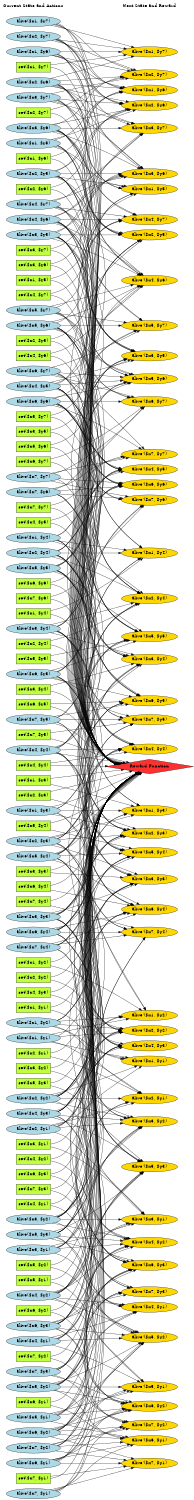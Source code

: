 digraph G {
	graph [bb="0,0,693,5348.4",
		fontname=Helvetica,
		fontsize=16,
		rankdir=LR,
		ranksep=2.00,
		ratio=auto,
		size="7.5,10"
	];
	node [fontsize=16,
		label="\N"
	];
	{
		graph [rank=same];
		"alive($x4, $y5)"	[color=black,
			fillcolor=lightblue,
			height=0.51069,
			pos="116.5,4027.4",
			shape=ellipse,
			style=filled,
			width=2.7106];
		"set($x1, $y3)"	[color=black,
			fillcolor=olivedrab1,
			height=0.5,
			pos="116.5,3432.4",
			shape=box,
			style=filled,
			width=1.7222];
		"set($x7, $y2)"	[color=black,
			fillcolor=olivedrab1,
			height=0.5,
			pos="116.5,290.38",
			shape=box,
			style=filled,
			width=1.7222];
		"set($x6, $y5)"	[color=black,
			fillcolor=olivedrab1,
			height=0.5,
			pos="116.5,1971.4",
			shape=box,
			style=filled,
			width=1.7222];
		"alive($x6, $y7)"	[color=black,
			fillcolor=lightblue,
			height=0.51069,
			pos="116.5,2784.4",
			shape=ellipse,
			style=filled,
			width=2.7106];
		"alive($x1, $y6)"	[color=black,
			fillcolor=lightblue,
			height=0.51069,
			pos="116.5,5221.4",
			shape=ellipse,
			style=filled,
			width=2.7106];
		"alive($x5, $y2)"	[color=black,
			fillcolor=lightblue,
			height=0.51069,
			pos="116.5,562.38",
			shape=ellipse,
			style=filled,
			width=2.7106];
		"alive($x7, $y4)"	[color=black,
			fillcolor=lightblue,
			height=0.51069,
			pos="116.5,724.38",
			shape=ellipse,
			style=filled,
			width=2.7106];
		"set($x3, $y6)"	[color=black,
			fillcolor=olivedrab1,
			height=0.5,
			pos="116.5,4189.4",
			shape=box,
			style=filled,
			width=1.7222];
		"alive($x2, $y2)"	[color=black,
			fillcolor=lightblue,
			height=0.51069,
			pos="116.5,2458.4",
			shape=ellipse,
			style=filled,
			width=2.7106];
		"set($x4, $y3)"	[color=black,
			fillcolor=olivedrab1,
			height=0.5,
			pos="116.5,1917.4",
			shape=box,
			style=filled,
			width=1.7222];
		"alive($x4, $y4)"	[color=black,
			fillcolor=lightblue,
			height=0.51069,
			pos="116.5,3162.4",
			shape=ellipse,
			style=filled,
			width=2.7106];
		"set($x1, $y2)"	[color=black,
			fillcolor=olivedrab1,
			height=0.5,
			pos="116.5,2838.4",
			shape=box,
			style=filled,
			width=1.7222];
		"set($x2, $y1)"	[color=black,
			fillcolor=olivedrab1,
			height=0.5,
			pos="116.5,2188.4",
			shape=box,
			style=filled,
			width=1.7222];
		"alive($x3, $y7)"	[color=black,
			fillcolor=lightblue,
			height=0.51069,
			pos="116.5,4840.4",
			shape=ellipse,
			style=filled,
			width=2.7106];
		"set($x7, $y3)"	[color=black,
			fillcolor=olivedrab1,
			height=0.5,
			pos="116.5,670.38",
			shape=box,
			style=filled,
			width=1.7222];
		"alive($x5, $y3)"	[color=black,
			fillcolor=lightblue,
			height=0.51069,
			pos="116.5,779.38",
			shape=ellipse,
			style=filled,
			width=2.7106];
		"alive($x6, $y6)"	[color=black,
			fillcolor=lightblue,
			height=0.51069,
			pos="116.5,2621.4",
			shape=ellipse,
			style=filled,
			width=2.7106];
		"set($x6, $y4)"	[color=black,
			fillcolor=olivedrab1,
			height=0.5,
			pos="116.5,1321.4",
			shape=box,
			style=filled,
			width=1.7222];
		"alive($x1, $y5)"	[color=black,
			fillcolor=lightblue,
			height=0.51069,
			pos="116.5,5003.4",
			shape=ellipse,
			style=filled,
			width=2.7106];
		"alive($x1, $y4)"	[color=black,
			fillcolor=lightblue,
			height=0.51069,
			pos="116.5,4569.4",
			shape=ellipse,
			style=filled,
			width=2.7106];
		"set($x5, $y1)"	[color=black,
			fillcolor=olivedrab1,
			height=0.5,
			pos="116.5,996.38",
			shape=box,
			style=filled,
			width=1.7222];
		"alive($x7, $y5)"	[color=black,
			fillcolor=lightblue,
			height=0.51069,
			pos="116.5,1159.4",
			shape=ellipse,
			style=filled,
			width=2.7106];
		"alive($x2, $y3)"	[color=black,
			fillcolor=lightblue,
			height=0.51069,
			pos="116.5,3595.4",
			shape=ellipse,
			style=filled,
			width=2.7106];
		"set($x3, $y7)"	[color=black,
			fillcolor=olivedrab1,
			height=0.5,
			pos="116.5,4243.4",
			shape=box,
			style=filled,
			width=1.7222];
		"set($x4, $y2)"	[color=black,
			fillcolor=olivedrab1,
			height=0.5,
			pos="116.5,1483.4",
			shape=box,
			style=filled,
			width=1.7222];
		"alive($x3, $y6)"	[color=black,
			fillcolor=lightblue,
			height=0.51069,
			pos="116.5,4785.4",
			shape=ellipse,
			style=filled,
			width=2.7106];
		"set($x1, $y5)"	[color=black,
			fillcolor=olivedrab1,
			height=0.5,
			pos="116.5,4460.4",
			shape=box,
			style=filled,
			width=1.7222];
		"set($x7, $y4)"	[color=black,
			fillcolor=olivedrab1,
			height=0.5,
			pos="116.5,1213.4",
			shape=box,
			style=filled,
			width=1.7222];
		"set($x2, $y2)"	[color=black,
			fillcolor=olivedrab1,
			height=0.5,
			pos="116.5,2404.4",
			shape=box,
			style=filled,
			width=1.7222];
		"set($x6, $y7)"	[color=black,
			fillcolor=olivedrab1,
			height=0.5,
			pos="116.5,2892.4",
			shape=box,
			style=filled,
			width=1.7222];
		"alive($x4, $y3)"	[color=black,
			fillcolor=lightblue,
			height=0.51069,
			pos="116.5,1701.4",
			shape=ellipse,
			style=filled,
			width=2.7106];
		"alive($x6, $y1)"	[color=black,
			fillcolor=lightblue,
			height=0.51069,
			pos="116.5,128.38",
			shape=ellipse,
			style=filled,
			width=2.7106];
		"Current State and Actions"	[color=black,
			fillcolor=white,
			height=0.5,
			pos="116.5,5330.4",
			shape=plaintext,
			style=bold,
			width=3.2361];
		"alive($x7, $y6)"	[color=black,
			fillcolor=lightblue,
			height=0.51069,
			pos="116.5,2080.4",
			shape=ellipse,
			style=filled,
			width=2.7106];
		"alive($x2, $y4)"	[color=black,
			fillcolor=lightblue,
			height=0.51069,
			pos="116.5,4514.4",
			shape=ellipse,
			style=filled,
			width=2.7106];
		"set($x5, $y6)"	[color=black,
			fillcolor=olivedrab1,
			height=0.5,
			pos="116.5,3270.4",
			shape=box,
			style=filled,
			width=1.7222];
		"set($x4, $y1)"	[color=black,
			fillcolor=olivedrab1,
			height=0.5,
			pos="116.5,1375.4",
			shape=box,
			style=filled,
			width=1.7222];
		"alive($x3, $y5)"	[color=black,
			fillcolor=lightblue,
			height=0.51069,
			pos="116.5,4677.4",
			shape=ellipse,
			style=filled,
			width=2.7106];
		"set($x1, $y4)"	[color=black,
			fillcolor=olivedrab1,
			height=0.5,
			pos="116.5,3973.4",
			shape=box,
			style=filled,
			width=1.7222];
		"set($x7, $y5)"	[color=black,
			fillcolor=olivedrab1,
			height=0.5,
			pos="116.5,1537.4",
			shape=box,
			style=filled,
			width=1.7222];
		"alive($x4, $y2)"	[color=black,
			fillcolor=lightblue,
			height=0.51069,
			pos="116.5,1104.4",
			shape=ellipse,
			style=filled,
			width=2.7106];
		"alive($x2, $y6)"	[color=black,
			fillcolor=lightblue,
			height=0.51069,
			pos="116.5,5058.4",
			shape=ellipse,
			style=filled,
			width=2.7106];
		"set($x2, $y3)"	[color=black,
			fillcolor=olivedrab1,
			height=0.5,
			pos="116.5,3324.4",
			shape=box,
			style=filled,
			width=1.7222];
		"set($x6, $y6)"	[color=black,
			fillcolor=olivedrab1,
			height=0.5,
			pos="116.5,2675.4",
			shape=box,
			style=filled,
			width=1.7222];
		"alive($x1, $y7)"	[color=black,
			fillcolor=lightblue,
			height=0.51069,
			pos="116.5,5276.4",
			shape=ellipse,
			style=filled,
			width=2.7106];
		"alive($x5, $y1)"	[color=black,
			fillcolor=lightblue,
			height=0.51069,
			pos="116.5,454.38",
			shape=ellipse,
			style=filled,
			width=2.7106];
		"alive($x7, $y7)"	[color=black,
			fillcolor=lightblue,
			height=0.51069,
			pos="116.5,2566.4",
			shape=ellipse,
			style=filled,
			width=2.7106];
		"alive($x2, $y5)"	[color=black,
			fillcolor=lightblue,
			height=0.51069,
			pos="116.5,4895.4",
			shape=ellipse,
			style=filled,
			width=2.7106];
		"set($x5, $y7)"	[color=black,
			fillcolor=olivedrab1,
			height=0.5,
			pos="116.5,3378.4",
			shape=box,
			style=filled,
			width=1.7222];
		"set($x3, $y1)"	[color=black,
			fillcolor=olivedrab1,
			height=0.5,
			pos="116.5,1809.4",
			shape=box,
			style=filled,
			width=1.7222];
		"alive($x3, $y4)"	[color=black,
			fillcolor=lightblue,
			height=0.51069,
			pos="116.5,4135.4",
			shape=ellipse,
			style=filled,
			width=2.7106];
		"set($x7, $y6)"	[color=black,
			fillcolor=olivedrab1,
			height=0.5,
			pos="116.5,2242.4",
			shape=box,
			style=filled,
			width=1.7222];
		"alive($x4, $y1)"	[color=black,
			fillcolor=lightblue,
			height=0.51069,
			pos="116.5,942.38",
			shape=ellipse,
			style=filled,
			width=2.7106];
		"set($x1, $y7)"	[color=black,
			fillcolor=olivedrab1,
			height=0.5,
			pos="116.5,5112.4",
			shape=box,
			style=filled,
			width=1.7222];
		"alive($x2, $y7)"	[color=black,
			fillcolor=lightblue,
			height=0.51069,
			pos="116.5,5166.4",
			shape=ellipse,
			style=filled,
			width=2.7106];
		"set($x6, $y1)"	[color=black,
			fillcolor=olivedrab1,
			height=0.5,
			pos="116.5,508.38",
			shape=box,
			style=filled,
			width=1.7222];
		"alive($x6, $y3)"	[color=black,
			fillcolor=lightblue,
			height=0.51069,
			pos="116.5,399.38",
			shape=ellipse,
			style=filled,
			width=2.7106];
		"alive($x5, $y6)"	[color=black,
			fillcolor=lightblue,
			height=0.51069,
			pos="116.5,3540.4",
			shape=ellipse,
			style=filled,
			width=2.7106];
		"set($x2, $y4)"	[color=black,
			fillcolor=olivedrab1,
			height=0.5,
			pos="116.5,3865.4",
			shape=box,
			style=filled,
			width=1.7222];
		"set($x4, $y7)"	[color=black,
			fillcolor=olivedrab1,
			height=0.5,
			pos="116.5,3811.4",
			shape=box,
			style=filled,
			width=1.7222];
		"alive($x1, $y1)"	[color=black,
			fillcolor=lightblue,
			height=0.51069,
			pos="116.5,2350.4",
			shape=ellipse,
			style=filled,
			width=2.7106];
		"set($x5, $y4)"	[color=black,
			fillcolor=olivedrab1,
			height=0.5,
			pos="116.5,1755.4",
			shape=box,
			style=filled,
			width=1.7222];
		"set($x3, $y2)"	[color=black,
			fillcolor=olivedrab1,
			height=0.5,
			pos="116.5,2134.4",
			shape=box,
			style=filled,
			width=1.7222];
		"alive($x3, $y3)"	[color=black,
			fillcolor=lightblue,
			height=0.51069,
			pos="116.5,3054.4",
			shape=ellipse,
			style=filled,
			width=2.7106];
		"set($x7, $y7)"	[color=black,
			fillcolor=olivedrab1,
			height=0.5,
			pos="116.5,2512.4",
			shape=box,
			style=filled,
			width=1.7222];
		"set($x1, $y6)"	[color=black,
			fillcolor=olivedrab1,
			height=0.5,
			pos="116.5,4949.4",
			shape=box,
			style=filled,
			width=1.7222];
		"alive($x5, $y7)"	[color=black,
			fillcolor=lightblue,
			height=0.51069,
			pos="116.5,3703.4",
			shape=ellipse,
			style=filled,
			width=2.7106];
		"alive($x6, $y2)"	[color=black,
			fillcolor=lightblue,
			height=0.51069,
			pos="116.5,236.38",
			shape=ellipse,
			style=filled,
			width=2.7106];
		"set($x2, $y5)"	[color=black,
			fillcolor=olivedrab1,
			height=0.5,
			pos="116.5,4406.4",
			shape=box,
			style=filled,
			width=1.7222];
		"set($x4, $y6)"	[color=black,
			fillcolor=olivedrab1,
			height=0.5,
			pos="116.5,3757.4",
			shape=box,
			style=filled,
			width=1.7222];
		"set($x5, $y5)"	[color=black,
			fillcolor=olivedrab1,
			height=0.5,
			pos="116.5,3000.4",
			shape=box,
			style=filled,
			width=1.7222];
		"set($x3, $y3)"	[color=black,
			fillcolor=olivedrab1,
			height=0.5,
			pos="116.5,3216.4",
			shape=box,
			style=filled,
			width=1.7222];
		"alive($x3, $y2)"	[color=black,
			fillcolor=lightblue,
			height=0.51069,
			pos="116.5,1863.4",
			shape=ellipse,
			style=filled,
			width=2.7106];
		"alive($x7, $y1)"	[color=black,
			fillcolor=lightblue,
			height=0.51069,
			pos="116.5,18.385",
			shape=ellipse,
			style=filled,
			width=2.7106];
		"alive($x4, $y7)"	[color=black,
			fillcolor=lightblue,
			height=0.51069,
			pos="116.5,4352.4",
			shape=ellipse,
			style=filled,
			width=2.7106];
		"alive($x6, $y5)"	[color=black,
			fillcolor=lightblue,
			height=0.51069,
			pos="116.5,1646.4",
			shape=ellipse,
			style=filled,
			width=2.7106];
		"set($x1, $y1)"	[color=black,
			fillcolor=olivedrab1,
			height=0.5,
			pos="116.5,2296.4",
			shape=box,
			style=filled,
			width=1.7222];
		"alive($x5, $y4)"	[color=black,
			fillcolor=lightblue,
			height=0.51069,
			pos="116.5,1591.4",
			shape=ellipse,
			style=filled,
			width=2.7106];
		"set($x2, $y6)"	[color=black,
			fillcolor=olivedrab1,
			height=0.5,
			pos="116.5,4623.4",
			shape=box,
			style=filled,
			width=1.7222];
		"set($x6, $y3)"	[color=black,
			fillcolor=olivedrab1,
			height=0.5,
			pos="116.5,833.38",
			shape=box,
			style=filled,
			width=1.7222];
		"set($x4, $y5)"	[color=black,
			fillcolor=olivedrab1,
			height=0.5,
			pos="116.5,3486.4",
			shape=box,
			style=filled,
			width=1.7222];
		"alive($x1, $y3)"	[color=black,
			fillcolor=lightblue,
			height=0.51069,
			pos="116.5,3919.4",
			shape=ellipse,
			style=filled,
			width=2.7106];
		"set($x5, $y2)"	[color=black,
			fillcolor=olivedrab1,
			height=0.5,
			pos="116.5,1050.4",
			shape=box,
			style=filled,
			width=1.7222];
		"set($x3, $y4)"	[color=black,
			fillcolor=olivedrab1,
			height=0.5,
			pos="116.5,3649.4",
			shape=box,
			style=filled,
			width=1.7222];
		"alive($x3, $y1)"	[color=black,
			fillcolor=lightblue,
			height=0.51069,
			pos="116.5,1429.4",
			shape=ellipse,
			style=filled,
			width=2.7106];
		"alive($x7, $y2)"	[color=black,
			fillcolor=lightblue,
			height=0.51069,
			pos="116.5,73.385",
			shape=ellipse,
			style=filled,
			width=2.7106];
		"alive($x4, $y6)"	[color=black,
			fillcolor=lightblue,
			height=0.51069,
			pos="116.5,4297.4",
			shape=ellipse,
			style=filled,
			width=2.7106];
		"set($x7, $y1)"	[color=black,
			fillcolor=olivedrab1,
			height=0.5,
			pos="116.5,182.38",
			shape=box,
			style=filled,
			width=1.7222];
		"set($x2, $y7)"	[color=black,
			fillcolor=olivedrab1,
			height=0.5,
			pos="116.5,4731.4",
			shape=box,
			style=filled,
			width=1.7222];
		"set($x6, $y2)"	[color=black,
			fillcolor=olivedrab1,
			height=0.5,
			pos="116.5,616.38",
			shape=box,
			style=filled,
			width=1.7222];
		"alive($x5, $y5)"	[color=black,
			fillcolor=lightblue,
			height=0.51069,
			pos="116.5,2946.4",
			shape=ellipse,
			style=filled,
			width=2.7106];
		"alive($x6, $y4)"	[color=black,
			fillcolor=lightblue,
			height=0.51069,
			pos="116.5,887.38",
			shape=ellipse,
			style=filled,
			width=2.7106];
		"alive($x7, $y3)"	[color=black,
			fillcolor=lightblue,
			height=0.51069,
			pos="116.5,344.38",
			shape=ellipse,
			style=filled,
			width=2.7106];
		"alive($x2, $y1)"	[color=black,
			fillcolor=lightblue,
			height=0.51069,
			pos="116.5,2025.4",
			shape=ellipse,
			style=filled,
			width=2.7106];
		"alive($x1, $y2)"	[color=black,
			fillcolor=lightblue,
			height=0.51069,
			pos="116.5,2729.4",
			shape=ellipse,
			style=filled,
			width=2.7106];
		"set($x5, $y3)"	[color=black,
			fillcolor=olivedrab1,
			height=0.5,
			pos="116.5,1267.4",
			shape=box,
			style=filled,
			width=1.7222];
		"set($x3, $y5)"	[color=black,
			fillcolor=olivedrab1,
			height=0.5,
			pos="116.5,4081.4",
			shape=box,
			style=filled,
			width=1.7222];
		"set($x4, $y4)"	[color=black,
			fillcolor=olivedrab1,
			height=0.5,
			pos="116.5,3108.4",
			shape=box,
			style=filled,
			width=1.7222];
	}
	{
		graph [rank=same];
		"alive'($x3, $y5)"	[color=black,
			fillcolor=gold1,
			height=0.51069,
			pos="535,4514.4",
			shape=ellipse,
			style=filled,
			width=2.8088];
		"alive'($x4, $y2)"	[color=black,
			fillcolor=gold1,
			height=0.51069,
			pos="535,1294.4",
			shape=ellipse,
			style=filled,
			width=2.8088];
		"alive'($x1, $y3)"	[color=black,
			fillcolor=gold1,
			height=0.51069,
			pos="535,3595.4",
			shape=ellipse,
			style=filled,
			width=2.8088];
		"alive'($x6, $y5)"	[color=black,
			fillcolor=gold1,
			height=0.51069,
			pos="535,1931.4",
			shape=ellipse,
			style=filled,
			width=2.8088];
		"alive'($x7, $y2)"	[color=black,
			fillcolor=gold1,
			height=0.51069,
			pos="535,209.38",
			shape=ellipse,
			style=filled,
			width=2.8088];
		"alive'($x5, $y7)"	[color=black,
			fillcolor=gold1,
			height=0.51069,
			pos="535,3540.4",
			shape=ellipse,
			style=filled,
			width=2.8088];
		"Next State and Reward"	[color=black,
			fillcolor=white,
			height=0.5,
			pos="535,5330.4",
			shape=plaintext,
			style=bold,
			width=2.9167];
		"alive'($x2, $y7)"	[color=black,
			fillcolor=gold1,
			height=0.51069,
			pos="535,5043.4",
			shape=ellipse,
			style=filled,
			width=2.8088];
		"alive'($x3, $y6)"	[color=black,
			fillcolor=gold1,
			height=0.51069,
			pos="535,4677.4",
			shape=ellipse,
			style=filled,
			width=2.8088];
		"alive'($x4, $y1)"	[color=black,
			fillcolor=gold1,
			height=0.51069,
			pos="535,1104.4",
			shape=ellipse,
			style=filled,
			width=2.8088];
		"alive'($x1, $y4)"	[color=black,
			fillcolor=gold1,
			height=0.51069,
			pos="535,4459.4",
			shape=ellipse,
			style=filled,
			width=2.8088];
		"alive'($x6, $y6)"	[color=black,
			fillcolor=gold1,
			height=0.51069,
			pos="535,2613.4",
			shape=ellipse,
			style=filled,
			width=2.8088];
		"alive'($x7, $y1)"	[color=black,
			fillcolor=gold1,
			height=0.51069,
			pos="535,128.38",
			shape=ellipse,
			style=filled,
			width=2.8088];
		"alive'($x3, $y7)"	[color=black,
			fillcolor=gold1,
			height=0.51069,
			pos="535,4732.4",
			shape=ellipse,
			style=filled,
			width=2.8088];
		"alive'($x5, $y5)"	[color=black,
			fillcolor=gold1,
			height=0.51069,
			pos="535,2973.4",
			shape=ellipse,
			style=filled,
			width=2.8088];
		"alive'($x1, $y1)"	[color=black,
			fillcolor=gold1,
			height=0.51069,
			pos="535,2350.4",
			shape=ellipse,
			style=filled,
			width=2.8088];
		"alive'($x6, $y3)"	[color=black,
			fillcolor=gold1,
			height=0.51069,
			pos="535,562.38",
			shape=ellipse,
			style=filled,
			width=2.8088];
		"alive'($x7, $y4)"	[color=black,
			fillcolor=gold1,
			height=0.51069,
			pos="535,887.38",
			shape=ellipse,
			style=filled,
			width=2.8088];
		"alive'($x2, $y2)"	[color=black,
			fillcolor=gold1,
			height=0.51069,
			pos="535,2432.4",
			shape=ellipse,
			style=filled,
			width=2.8088];
		"alive'($x1, $y2)"	[color=black,
			fillcolor=gold1,
			height=0.51069,
			pos="535,2737.4",
			shape=ellipse,
			style=filled,
			width=2.8088];
		"alive'($x6, $y4)"	[color=black,
			fillcolor=gold1,
			height=0.51069,
			pos="535,1036.4",
			shape=ellipse,
			style=filled,
			width=2.8088];
		"alive'($x7, $y3)"	[color=black,
			fillcolor=gold1,
			height=0.51069,
			pos="535,399.38",
			shape=ellipse,
			style=filled,
			width=2.8088];
		"alive'($x5, $y6)"	[color=black,
			fillcolor=gold1,
			height=0.51069,
			pos="535,3310.4",
			shape=ellipse,
			style=filled,
			width=2.8088];
		"alive'($x2, $y1)"	[color=black,
			fillcolor=gold1,
			height=0.51069,
			pos="535,2187.4",
			shape=ellipse,
			style=filled,
			width=2.8088];
		"alive'($x4, $y7)"	[color=black,
			fillcolor=gold1,
			height=0.51069,
			pos="535,4297.4",
			shape=ellipse,
			style=filled,
			width=2.8088];
		"alive'($x2, $y4)"	[color=black,
			fillcolor=gold1,
			height=0.51069,
			pos="535,4378.4",
			shape=ellipse,
			style=filled,
			width=2.8088];
		"alive'($x1, $y7)"	[color=black,
			fillcolor=gold1,
			height=0.51069,
			pos="535,5166.4",
			shape=ellipse,
			style=filled,
			width=2.8088];
		"alive'($x5, $y3)"	[color=black,
			fillcolor=gold1,
			height=0.51069,
			pos="535,955.38",
			shape=ellipse,
			style=filled,
			width=2.8088];
		"alive'($x6, $y1)"	[color=black,
			fillcolor=gold1,
			height=0.51069,
			pos="535,264.38",
			shape=ellipse,
			style=filled,
			width=2.8088];
		"alive'($x7, $y6)"	[color=black,
			fillcolor=gold1,
			height=0.51069,
			pos="535,2242.4",
			shape=ellipse,
			style=filled,
			width=2.8088];
		"Reward Function"	[color=black,
			fillcolor=firebrick1,
			height=0.72222,
			pos="535,2675.4",
			shape=diamond,
			style=filled,
			width=4.3889];
		"alive'($x4, $y6)"	[color=black,
			fillcolor=gold1,
			height=0.51069,
			pos="535,4088.4",
			shape=ellipse,
			style=filled,
			width=2.8088];
		"alive'($x3, $y1)"	[color=black,
			fillcolor=gold1,
			height=0.51069,
			pos="535,1808.4",
			shape=ellipse,
			style=filled,
			width=2.8088];
		"alive'($x2, $y3)"	[color=black,
			fillcolor=gold1,
			height=0.51069,
			pos="535,3405.4",
			shape=ellipse,
			style=filled,
			width=2.8088];
		"alive'($x5, $y4)"	[color=black,
			fillcolor=gold1,
			height=0.51069,
			pos="535,1673.4",
			shape=ellipse,
			style=filled,
			width=2.8088];
		"alive'($x6, $y2)"	[color=black,
			fillcolor=gold1,
			height=0.51069,
			pos="535,344.38",
			shape=ellipse,
			style=filled,
			width=2.8088];
		"alive'($x7, $y5)"	[color=black,
			fillcolor=gold1,
			height=0.51069,
			pos="535,1537.4",
			shape=ellipse,
			style=filled,
			width=2.8088];
		"alive'($x4, $y5)"	[color=black,
			fillcolor=gold1,
			height=0.51069,
			pos="535,3778.4",
			shape=ellipse,
			style=filled,
			width=2.8088];
		"alive'($x3, $y2)"	[color=black,
			fillcolor=gold1,
			height=0.51069,
			pos="535,1999.4",
			shape=ellipse,
			style=filled,
			width=2.8088];
		"alive'($x2, $y6)"	[color=black,
			fillcolor=gold1,
			height=0.51069,
			pos="535,4963.4",
			shape=ellipse,
			style=filled,
			width=2.8088];
		"alive'($x4, $y4)"	[color=black,
			fillcolor=gold1,
			height=0.51069,
			pos="535,3067.4",
			shape=ellipse,
			style=filled,
			width=2.8088];
		"alive'($x1, $y5)"	[color=black,
			fillcolor=gold1,
			height=0.51069,
			pos="535,4895.4",
			shape=ellipse,
			style=filled,
			width=2.8088];
		"alive'($x5, $y1)"	[color=black,
			fillcolor=gold1,
			height=0.51069,
			pos="535,617.38",
			shape=ellipse,
			style=filled,
			width=2.8088];
		"alive'($x6, $y7)"	[color=black,
			fillcolor=gold1,
			height=0.51069,
			pos="535,2792.4",
			shape=ellipse,
			style=filled,
			width=2.8088];
		"alive'($x3, $y3)"	[color=black,
			fillcolor=gold1,
			height=0.51069,
			pos="535,3136.4",
			shape=ellipse,
			style=filled,
			width=2.8088];
		"alive'($x3, $y4)"	[color=black,
			fillcolor=gold1,
			height=0.51069,
			pos="535,3966.4",
			shape=ellipse,
			style=filled,
			width=2.8088];
		"alive'($x2, $y5)"	[color=black,
			fillcolor=gold1,
			height=0.51069,
			pos="535,4787.4",
			shape=ellipse,
			style=filled,
			width=2.8088];
		"alive'($x4, $y3)"	[color=black,
			fillcolor=gold1,
			height=0.51069,
			pos="535,1863.4",
			shape=ellipse,
			style=filled,
			width=2.8088];
		"alive'($x1, $y6)"	[color=black,
			fillcolor=gold1,
			height=0.51069,
			pos="535,5098.4",
			shape=ellipse,
			style=filled,
			width=2.8088];
		"alive'($x5, $y2)"	[color=black,
			fillcolor=gold1,
			height=0.51069,
			pos="535,726.38",
			shape=ellipse,
			style=filled,
			width=2.8088];
		"alive'($x7, $y7)"	[color=black,
			fillcolor=gold1,
			height=0.51069,
			pos="535,2558.4",
			shape=ellipse,
			style=filled,
			width=2.8088];
	}
	"alive($x4, $y5)" -> "alive'($x3, $y5)"	[color=black,
		pos="e,433.91,4512.7 202.06,4036.4 213.42,4040.5 224.17,4046.3 233,4054.4 382.55,4190.8 223.88,4354 377,4486.4 390.31,4497.9 406.68,4505.4 \
423.78,4510.2",
		style=solid];
	"alive($x4, $y5)" -> "alive'($x3, $y6)"	[color=black,
		pos="e,504.92,4659.7 202.31,4036.1 213.63,4040.3 224.31,4046.2 233,4054.4 397.15,4209.3 254.78,4351.6 377,4541.4 407.87,4589.3 460.49,\
4629.9 496.23,4654",
		style=solid];
	"alive($x4, $y5)" -> "alive'($x5, $y5)"	[color=black,
		pos="e,464.97,2986.7 204.23,4019.3 215.08,4015 225.11,4008.9 233,4000.4 525.51,3683.2 113.1,3381.7 377,3040.4 396.22,3015.5 426.44,2999.8 \
455.26,2989.8",
		style=solid];
	"alive($x4, $y5)" -> "alive'($x5, $y6)"	[color=black,
		pos="e,467.87,3324.3 203.34,4018.9 214.38,4014.6 224.71,4008.7 233,4000.4 433.43,3799.5 195.33,3596.4 377,3378.4 397.59,3353.7 428.84,\
3337.7 458.06,3327.5",
		style=solid];
	"alive($x4, $y5)" -> "Reward Function"	[pos="e,420.88,2682.7 204.82,4019.5 215.51,4015.1 225.34,4009 233,4000.4 616.06,3569 -8.2763,3139.8 377,2710.4 386.45,2699.8 398.32,2692.1 \
411.27,2686.5"];
	"alive($x4, $y5)" -> "alive'($x4, $y6)"	[color=black,
		pos="e,455.8,4076.9 194.38,4038.6 265.43,4049.1 370.96,4064.5 445.5,4075.4",
		style=solid];
	"alive($x4, $y5)" -> "alive'($x5, $y4)"	[color=black,
		pos="e,491.07,1690.1 205.47,4019.7 216,4015.3 225.61,4009.1 233,4000.4 552.46,3623.4 132.96,2211.1 377,1781.4 400.1,1740.7 445.56,1712 \
481.65,1694.5",
		style=solid];
	"alive($x4, $y5)" -> "alive'($x4, $y5)"	[color=black,
		pos="e,515.37,3796.5 189.87,4015.2 204.51,4011.5 219.54,4006.6 233,4000.4 346.04,3948.2 458.6,3849.6 507.99,3803.5",
		style=solid];
	"alive($x4, $y5)" -> "alive'($x4, $y4)"	[color=black,
		pos="e,441,3074.2 204.15,4019.2 215,4015 225.06,4008.9 233,4000.4 506.63,3707.1 108.06,3407 377,3109.4 391.29,3093.6 410.82,3083.4 431.24,\
3077",
		style=solid];
	"alive($x4, $y5)" -> "alive'($x3, $y4)"	[color=black,
		pos="e,455.8,3977.8 194.38,4016.1 265.43,4005.7 370.96,3990.3 445.5,3979.3",
		style=solid];
	"set($x1, $y3)" -> "alive'($x1, $y3)"	[color=black,
		pos="e,445.09,3586.9 178.73,3441.8 196.73,3445.8 216.11,3451.5 233,3459.4 305.5,3493.2 303.63,3535.5 377,3567.4 395.14,3575.3 415.38,\
3580.9 435.13,3585",
		style=solid];
	"set($x1, $y3)" -> "Reward Function"	[pos="e,423.5,2683.2 178.78,3430.8 198.48,3427.3 218.84,3419.9 233,3405.4 453.21,3179.5 155.63,2935.1 377,2710.4 387.35,2699.9 400.11,\
2692.2 413.85,2686.7"];
	"set($x7, $y2)" -> "alive'($x7, $y2)"	[color=black,
		pos="e,461.24,221.97 178.76,277.42 231.29,266.42 309.03,250.38 377,237.38 401.03,232.79 427.18,228.03 451.12,223.77",
		style=solid];
	"set($x7, $y2)" -> "Reward Function"	[pos="e,419.53,2668.2 178.79,290.67 198.97,294.02 219.64,301.58 233,317.38 566.8,712.46 41.167,2247 377,2640.4 386.05,2651 397.53,2658.8 \
410.16,2664.5"];
	"set($x6, $y5)" -> "alive'($x6, $y5)"	[color=black,
		pos="e,445.14,1939.9 178.51,1965.5 245.9,1959.1 355.4,1948.5 435.09,1940.9",
		style=solid];
	"set($x6, $y5)" -> "Reward Function"	[pos="e,424.07,2667.6 178.65,1973.1 198.33,1976.7 218.72,1984 233,1998.4 438.84,2206.1 170.09,2433.7 377,2640.4 387.52,2650.9 400.44,2658.5 \
414.33,2664.1"];
	"alive($x6, $y7)" -> "alive'($x5, $y7)"	[color=black,
		pos="e,494.5,3523.5 203.34,2792.9 214.38,2797.1 224.71,2803.1 233,2811.4 433.16,3011.9 217.48,3198.2 377,3432.4 403.76,3471.7 449.93,\
3500.9 485.29,3518.9",
		style=solid];
	"alive($x6, $y7)" -> "alive'($x6, $y6)"	[color=black,
		pos="e,442.83,2621.1 189.47,2772.1 204.29,2768.2 219.49,2763 233,2756.4 306.71,2720 302.1,2674.2 377,2640.4 394.39,2632.5 413.8,2627 \
432.89,2623",
		style=solid];
	"alive($x6, $y7)" -> "alive'($x5, $y6)"	[color=black,
		pos="e,509.09,3292.6 201,2793.7 212.64,2797.8 223.76,2803.5 233,2811.4 361.62,2921.1 281.1,3024.2 377,3163.4 411.57,3213.6 465.85,3259.5 \
500.68,3286.2",
		style=solid];
	"alive($x6, $y7)" -> "alive'($x7, $y6)"	[color=black,
		pos="e,481.1,2258.1 200.92,2775 212.71,2770.8 223.89,2764.8 233,2756.4 382.25,2619.1 245.15,2477.5 377,2323.4 401.77,2294.4 439.48,2274.5 \
471.73,2261.7",
		style=solid];
	"alive($x6, $y7)" -> "Reward Function"	[pos="e,463.33,2689.7 179.45,2770.2 196.84,2766 215.72,2761.2 233,2756.4 297.69,2738.2 312.15,2727.9 377,2710.4 401.64,2703.7 428.7,2697.3 \
453.31,2691.9"];
	"alive($x6, $y7)" -> "alive'($x6, $y7)"	[color=black,
		pos="e,434.18,2790.5 213.84,2786.2 276.56,2787.4 358.54,2789 423.85,2790.3",
		style=solid];
	"alive($x6, $y7)" -> "alive'($x7, $y7)"	[color=black,
		pos="e,439.4,2564.5 193.87,2773.1 207.52,2769.1 221.15,2763.7 233,2756.4 317.26,2704.4 291.18,2635.8 377,2586.4 392.97,2577.2 411.24,\
2570.9 429.54,2566.6",
		style=solid];
	"alive($x1, $y6)" -> "alive'($x2, $y7)"	[color=black,
		pos="e,443.48,5051.2 190.21,5209.2 204.83,5205.3 219.76,5200.1 233,5193.4 307.77,5155.4 301.1,5107.1 377,5071.4 394.49,5063.2 414.13,\
5057.3 433.43,5053.2",
		style=solid];
	"alive($x1, $y6)" -> "alive'($x1, $y7)"	[color=black,
		pos="e,452.49,5177.1 196.82,5210.9 266.81,5201.7 368.84,5188.2 442.31,5178.5",
		style=solid];
	"alive($x1, $y6)" -> "Reward Function"	[pos="e,419.49,2682.5 204.71,5213.3 215.56,5208.8 225.46,5202.4 233,5193.4 587.13,4769 18.958,3131.4 377,2710.4 386.03,2699.8 397.5,2692 \
410.12,2686.3"];
	"alive($x1, $y6)" -> "alive'($x2, $y6)"	[color=black,
		pos="e,467.15,4977.1 194.29,5210.2 207.83,5206.2 221.31,5200.8 233,5193.4 318.77,5139.3 293.69,5074.2 377,5016.4 400.89,4999.8 430.39,\
4988.1 457.35,4979.9",
		style=solid];
	"alive($x1, $y6)" -> "alive'($x1, $y5)"	[color=black,
		pos="e,448.1,4904.9 197.5,5211.1 210.2,5207 222.56,5201.3 233,5193.4 337.31,5114.3 273.39,5016.4 377,4936.4 394.69,4922.7 416.5,4913.6 \
438.17,4907.5",
		style=solid];
	"alive($x1, $y6)" -> "alive'($x2, $y5)"	[color=black,
		pos="e,483.55,4803.4 199.34,5211.5 211.53,5207.4 223.26,5201.5 233,5193.4 354.26,5092.1 268.64,4983.4 377,4868.4 403.52,4840.2 441.99,\
4820.2 474.21,4807.1",
		style=solid];
	"alive($x1, $y6)" -> "alive'($x1, $y6)"	[color=black,
		pos="e,472.44,5112.9 180.82,5207.5 197.87,5203.4 216.24,5198.5 233,5193.4 298.33,5173.3 311.85,5160 377,5139.4 404.74,5130.6 435.66,5122.2 \
462.68,5115.4",
		style=solid];
	"alive($x5, $y2)" -> "alive'($x4, $y2)"	[color=black,
		pos="e,510.17,1276.3 202.81,571.04 214,575.23 224.5,581.14 233,589.38 411.87,762.96 254.64,914.24 377,1131.4 409.23,1188.6 466.28,1240.6 \
502.01,1269.8",
		style=solid];
	"alive($x5, $y2)" -> "alive'($x4, $y1)"	[color=black,
		pos="e,442.58,1096.7 202.26,571.2 213.59,575.37 224.28,581.22 233,589.38 393.69,739.91 218.27,910.8 377,1063.4 392.34,1078.1 412.3,1087.7 \
432.81,1094",
		style=solid];
	"alive($x5, $y2)" -> "alive'($x6, $y3)"	[color=black,
		pos="e,433.58,562.38 214.1,562.38 276.6,562.38 358.15,562.38 423.27,562.38",
		style=solid];
	"alive($x5, $y2)" -> "alive'($x5, $y3)"	[color=black,
		pos="e,445.53,946.64 200.5,571.87 212.27,575.93 223.56,581.57 233,589.38 354.68,690.15 256.63,812.05 377,914.38 393.66,928.55 414.65,\
937.89 435.81,944.03",
		style=solid];
	"alive($x5, $y2)" -> "alive'($x6, $y1)"	[color=black,
		pos="e,463.91,277.49 197.61,552.03 210.15,548.11 222.44,542.74 233,535.38 328.29,469.02 285,388.24 377,317.38 399.43,300.11 427.82,288.28 \
454.27,280.27",
		style=solid];
	"alive($x5, $y2)" -> "Reward Function"	[pos="e,420.02,2668.3 205.43,570.12 215.96,574.49 225.59,580.68 233,589.38 529.3,937.18 78.909,2294.1 377,2640.4 386.16,2651 397.79,2658.8 \
410.55,2664.5"];
	"alive($x5, $y2)" -> "alive'($x6, $y2)"	[color=black,
		pos="e,439.56,350.75 194.65,551.36 208,547.52 221.33,542.35 233,535.38 315.99,485.82 292.72,419.73 377,372.38 393.06,363.36 411.38,357.14 \
429.7,352.87",
		style=solid];
	"alive($x5, $y2)" -> "alive'($x5, $y1)"	[color=black,
		pos="e,452.49,606.62 196.82,572.86 266.81,582.1 368.84,595.58 442.31,605.28",
		style=solid];
	"alive($x5, $y2)" -> "alive'($x4, $y3)"	[color=black,
		pos="e,433.71,1864.5 204.79,570.31 215.48,574.64 225.33,580.78 233,589.38 603.97,1005.5 -4.8951,1429.3 377,1835.4 389.56,1848.7 406.13,\
1857.1 423.8,1862.1",
		style=solid];
	"alive($x5, $y2)" -> "alive'($x5, $y2)"	[color=black,
		pos="e,501.47,708.98 184.4,575.66 200.49,579.5 217.5,584.1 233,589.38 328.76,622.01 435.28,674.62 492.4,704.25",
		style=solid];
	"alive($x7, $y4)" -> "alive'($x6, $y5)"	[color=black,
		pos="e,439.4,1925.2 203.59,732.71 214.73,737.15 225.02,743.46 233,752.38 572.75,1132.5 40.604,1507.3 377,1890.4 390.74,1906 409.63,1916.1 \
429.55,1922.4",
		style=solid];
	"alive($x7, $y4)" -> "alive'($x6, $y3)"	[color=black,
		pos="e,445.12,570.9 189.89,712.26 204.53,708.49 219.55,703.62 233,697.38 305.33,663.83 303.8,622 377,590.38 395.16,582.54 415.4,576.9 \
435.16,572.83",
		style=solid];
	"alive($x7, $y4)" -> "alive'($x7, $y4)"	[color=black,
		pos="e,500.52,869.91 182.55,737.94 199.17,742.01 216.89,746.87 233,752.38 327.96,784.88 433.96,836.15 491.39,865.26",
		style=solid];
	"alive($x7, $y4)" -> "alive'($x6, $y4)"	[color=black,
		pos="e,464.06,1023.2 196.88,734.98 209.71,739.05 222.29,744.66 233,752.38 330.83,822.91 282.57,907.36 377,982.38 399.31,1000.1 427.8,\
1012.2 454.38,1020.4",
		style=solid];
	"alive($x7, $y4)" -> "alive'($x7, $y3)"	[color=black,
		pos="e,511.35,417.43 194.63,713.33 207.99,709.5 221.32,704.34 233,697.38 315.78,648.11 308.45,603.07 377,535.38 418.87,494.04 471.15,\
450.15 503.56,423.76",
		style=solid];
	"alive($x7, $y4)" -> "Reward Function"	[pos="e,420.09,2668.2 204.28,732.48 215.26,736.95 225.32,743.35 233,752.38 505.53,1073 101.52,2322.3 377,2640.4 386.2,2651 397.84,2658.8 \
410.61,2664.5"];
	"alive($x7, $y4)" -> "alive'($x7, $y5)"	[color=black,
		pos="e,516.8,1519 202.05,733.39 213.55,737.72 224.35,743.82 233,752.38 418.38,935.91 266.31,1085.2 377,1321.4 412.35,1396.8 475.44,1472.8 \
509.9,1511.4",
		style=solid];
	"set($x3, $y6)" -> "alive'($x3, $y6)"	[color=black,
		pos="e,506.89,4659.6 178.61,4193.1 197.73,4196.8 217.77,4203.8 233,4216.4 354.68,4317.2 283.03,4414.4 377,4541.4 411.21,4587.6 463.73,\
4629 498.47,4653.7",
		style=solid];
	"set($x3, $y6)" -> "Reward Function"	[pos="e,420.74,2682.6 178.77,4188.8 198.83,4185.4 219.42,4177.9 233,4162.4 660.61,3674.8 -53.116,3195.7 377,2710.4 386.39,2699.8 398.22,\
2692 411.15,2686.4"];
	"alive($x2, $y2)" -> "alive'($x1, $y3)"	[color=black,
		pos="e,433.9,3596.3 204.65,2466.4 215.37,2470.7 225.25,2476.8 233,2485.4 558.94,2844.7 41.623,3216.9 377,3567.4 389.68,3580.6 406.3,3588.9 \
423.99,3593.9",
		style=solid];
	"alive($x2, $y2)" -> "alive'($x1, $y1)"	[color=black,
		pos="e,478.94,2365.8 179.63,2444.3 196.94,2440.2 215.72,2435.7 233,2431.4 314.66,2410.9 408.24,2385.4 469.09,2368.5",
		style=solid];
	"alive($x2, $y2)" -> "alive'($x2, $y2)"	[color=black,
		pos="e,439.07,2438.3 209.42,2452.6 274.25,2448.6 361.22,2443.2 428.82,2439",
		style=solid];
	"alive($x2, $y2)" -> "alive'($x1, $y2)"	[color=black,
		pos="e,436.27,2733.3 197.7,2468.6 210.23,2472.5 222.49,2478 233,2485.4 329.93,2553.9 278.07,2644.7 377,2710.4 391.64,2720.1 408.68,2726.7 \
426.04,2731",
		style=solid];
	"alive($x2, $y2)" -> "alive'($x2, $y1)"	[color=black,
		pos="e,437.23,2192.2 197.58,2448 210.13,2444.1 222.42,2438.7 233,2431.4 327.82,2365.6 280.47,2278.6 377,2215.4 392.05,2205.5 409.57,2198.9 \
427.34,2194.4",
		style=solid];
	"alive($x2, $y2)" -> "Reward Function"	[pos="e,442.12,2664.6 194.2,2469.6 207.67,2473.4 221.16,2478.5 233,2485.4 314.32,2532.6 295.43,2593.6 377,2640.4 393.81,2650 413.05,2657 \
432.16,2662.1"];
	"alive($x2, $y2)" -> "alive'($x3, $y1)"	[color=black,
		pos="e,433.84,1808.9 203.27,2449.8 214.32,2445.6 224.67,2439.7 233,2431.4 426.14,2239.7 178.84,2022.8 377,1836.4 390.1,1824.1 406.66,\
1816.2 424.09,1811.3",
		style=solid];
	"alive($x2, $y2)" -> "alive'($x2, $y3)"	[color=black,
		pos="e,466.37,3391.8 204.09,2466.6 214.96,2470.9 225.03,2476.9 233,2485.4 495.98,2765.3 140.1,3035.1 377,3337.4 396.67,3362.5 427.46,\
3378.5 456.58,3388.6",
		style=solid];
	"alive($x2, $y2)" -> "alive'($x3, $y2)"	[color=black,
		pos="e,513,2017.3 199.12,2448.6 211.28,2444.6 223.05,2439 233,2431.4 341.08,2348.2 296.58,2270.5 377,2160.4 415.89,2107.1 471.83,2054 \
505.38,2024.1",
		style=solid];
	"alive($x2, $y2)" -> "alive'($x3, $y3)"	[color=black,
		pos="e,442.25,3128.9 203.31,2466.9 214.35,2471.2 224.69,2477.1 233,2485.4 429.92,2681.8 183.23,2894.9 377,3094.4 391.93,3109.8 411.83,\
3119.7 432.43,3126.1",
		style=solid];
	"set($x4, $y3)" -> "Reward Function"	[pos="e,423.49,2667.6 178.78,1919 198.48,1922.5 218.84,1929.9 233,1944.4 453.48,2170.6 155.35,2415.3 377,2640.4 387.35,2650.9 400.11,2658.6 \
413.85,2664.1"];
	"set($x4, $y3)" -> "alive'($x4, $y3)"	[color=black,
		pos="e,452.02,1874 178.51,1909.5 247.85,1900.5 361.77,1885.7 441.93,1875.3",
		style=solid];
	"alive($x4, $y4)" -> "alive'($x3, $y5)"	[color=black,
		pos="e,434.06,4515.6 204.82,3170.3 215.51,3174.6 225.35,3180.8 233,3189.4 617.98,3623.2 -19.376,4063 377,4486.4 389.61,4499.9 406.3,4508.2 \
424.09,4513.2",
		style=solid];
	"alive($x4, $y4)" -> "alive'($x5, $y5)"	[color=black,
		pos="e,489.36,2990 188.71,3149.9 203.66,3146.1 219.1,3141.4 233,3135.4 303.43,3105.1 309.47,3076.7 377,3040.4 410.09,3022.6 448.91,3006 \
479.67,2993.8",
		style=solid];
	"alive($x4, $y4)" -> "alive'($x5, $y3)"	[color=black,
		pos="e,450.09,965.5 205.45,3154.7 215.98,3150.3 225.6,3144.1 233,3135.4 539.64,2774.6 89.082,1385.3 377,1009.4 392.55,989.08 416.18,976.37 \
440.42,968.42",
		style=solid];
	"alive($x4, $y4)" -> "Reward Function"	[pos="e,427.21,2683.8 201.73,3153.4 213.2,3149.3 224.08,3143.5 233,3135.4 380.7,3001.4 228.61,2843.6 377,2710.4 388.59,2700 402.58,2692.4 \
417.38,2687"];
	"alive($x4, $y4)" -> "alive'($x5, $y4)"	[color=black,
		pos="e,491.86,1690.1 204.86,3154.5 215.54,3150.2 225.37,3144 233,3135.4 433.33,2908.6 222.18,2041.4 377,1781.4 401.01,1741.1 446.6,1712.3 \
482.49,1694.6",
		style=solid];
	"alive($x4, $y4)" -> "alive'($x4, $y5)"	[color=black,
		pos="e,509.77,3760.4 202.07,3171.4 213.42,3175.5 224.18,3181.3 233,3189.4 382.81,3326.1 270.16,3450 377,3622.4 410.54,3676.5 466.45,3725.9 \
501.71,3754.1",
		style=solid];
	"alive($x4, $y4)" -> "alive'($x4, $y4)"	[color=black,
		pos="e,471.07,3081.7 179.4,3148.3 254.6,3131.1 381.25,3102.2 461.09,3084",
		style=solid];
	"alive($x4, $y4)" -> "alive'($x3, $y3)"	[color=black,
		pos="e,439.07,3142.3 209.42,3156.6 274.25,3152.6 361.22,3147.2 428.82,3143",
		style=solid];
	"alive($x4, $y4)" -> "alive'($x3, $y4)"	[color=black,
		pos="e,509.63,3948.5 203.33,3170.9 214.37,3175.1 224.7,3181.1 233,3189.4 431.81,3388.2 241.9,3558.8 377,3805.4 408.26,3862.4 465.35,3913.4 \
501.39,3942.1",
		style=solid];
	"alive($x4, $y4)" -> "alive'($x4, $y3)"	[color=black,
		pos="e,439.28,1869.4 204.77,3154.4 215.47,3150.1 225.32,3144 233,3135.4 599.85,2724.5 15.484,2320 377,1904.4 390.66,1888.7 409.52,1878.6 \
429.44,1872.3",
		style=solid];
	"set($x1, $y2)" -> "alive'($x1, $y2)"	[color=black,
		pos="e,456.51,2749.1 178.57,2825.1 196.21,2821 215.43,2816.2 233,2811.4 297.76,2793.5 311.79,2781.5 377,2765.4 399.36,2759.8 423.76,2755 \
446.52,2750.9",
		style=solid];
	"set($x1, $y2)" -> "Reward Function"	[pos="e,450.98,2687.6 178.57,2828.7 196.57,2824.6 215.99,2819 233,2811.4 304.36,2779.5 305.48,2741.9 377,2710.4 397.05,2701.5 419.56,2694.8 \
441.14,2689.8"];
	"set($x2, $y1)" -> "alive'($x2, $y1)"	[color=black,
		pos="e,433.69,2187.6 178.51,2188.2 242.62,2188.1 344.86,2187.8 423.28,2187.7",
		style=solid];
	"set($x2, $y1)" -> "Reward Function"	[pos="e,427.21,2667 178.7,2191.2 198.04,2194.8 218.21,2202 233,2215.4 380.7,2349.4 228.61,2507.1 377,2640.4 388.59,2650.8 402.58,2658.3 \
417.38,2663.7"];
	"alive($x3, $y7)" -> "alive'($x2, $y7)"	[color=black,
		pos="e,473.22,5028.7 190.21,4852.6 204.83,4856.5 219.76,4861.7 233,4868.4 307.77,4906.4 303.97,4949.1 377,4990.4 403.78,5005.5 435.56,\
5017.2 463.51,5025.8",
		style=solid];
	"alive($x3, $y7)" -> "alive'($x3, $y6)"	[color=black,
		pos="e,445.12,4685.9 188.67,4827.9 203.69,4823.9 219.18,4818.9 233,4812.4 305.19,4778.5 303.8,4737 377,4705.4 395.16,4697.5 415.4,4691.9 \
435.16,4687.8",
		style=solid];
	"alive($x3, $y7)" -> "alive'($x3, $y7)"	[color=black,
		pos="e,455.16,4743.7 180.47,4826.4 197.61,4822.3 216.11,4817.5 233,4812.4 298.16,4792.8 311.27,4778 377,4760.4 398.9,4754.5 422.85,4749.5 \
445.3,4745.5",
		style=solid];
	"alive($x3, $y7)" -> "alive'($x4, $y7)"	[color=black,
		pos="e,456.18,4309 201.05,4831.2 212.82,4826.9 223.97,4820.8 233,4812.4 389.63,4665.6 227.4,4505.3 377,4351.4 395.62,4332.2 421.32,4319.9 \
446.55,4311.9",
		style=solid];
	"alive($x3, $y7)" -> "Reward Function"	[pos="e,419.61,2682.6 204.34,4832.3 215.31,4827.9 225.35,4821.5 233,4812.4 534.87,4454.5 71.834,3065.5 377,2710.4 386.08,2699.8 397.59,\
2692 410.22,2686.4"];
	"alive($x3, $y7)" -> "alive'($x4, $y6)"	[color=black,
		pos="e,513.33,4106.4 201.67,4831.4 213.29,4827.1 224.22,4821 233,4812.4 411.16,4638.1 260.64,4490.8 377,4270.4 410.69,4206.6 470.5,4145.9 \
505.77,4113.3",
		style=solid];
	"alive($x3, $y7)" -> "alive'($x2, $y6)"	[color=black,
		pos="e,472.44,4948.9 180.82,4854.3 197.87,4858.4 216.24,4863.2 233,4868.4 298.33,4888.5 311.85,4901.7 377,4922.4 404.74,4931.2 435.66,\
4939.6 462.68,4946.4",
		style=solid];
	"set($x7, $y3)" -> "alive'($x7, $y3)"	[color=black,
		pos="e,512.77,417.52 178.62,661.47 196.71,657.42 216.17,651.63 233,643.38 263.7,628.35 435.37,483.4 504.82,424.29",
		style=solid];
	"set($x7, $y3)" -> "Reward Function"	[pos="e,420.07,2668.3 178.68,670.76 198.86,674.12 219.55,681.66 233,697.38 514.42,1026.4 93.89,2312.8 377,2640.4 386.18,2651 397.82,2658.8 \
410.59,2664.5"];
	"alive($x5, $y3)" -> "alive'($x4, $y2)"	[color=black,
		pos="e,512.23,1276.3 200.5,788.87 212.27,792.93 223.56,798.57 233,806.38 354.68,907.15 288.86,1000.3 377,1131.4 413.93,1186.3 470.26,\
1239.6 504.45,1269.5",
		style=solid];
	"alive($x5, $y3)" -> "alive'($x6, $y3)"	[color=black,
		pos="e,440.02,568.75 193.41,767.92 207.17,763.95 220.96,758.59 233,751.38 315.37,702.07 293.16,637.15 377,590.38 393.19,581.35 411.66,\
575.13 430.09,570.87",
		style=solid];
	"alive($x5, $y3)" -> "alive'($x6, $y4)"	[color=black,
		pos="e,468.34,1022.5 195.47,790.22 208.6,794.08 221.64,799.3 233,806.38 318.77,859.84 294.05,924.64 377,982.38 401.23,999.25 431.2,1011.3 \
458.44,1019.6",
		style=solid];
	"alive($x5, $y3)" -> "alive'($x5, $y3)"	[color=black,
		pos="e,461.59,942.65 190.21,791.54 204.76,795.3 219.66,800.16 233,806.38 305.5,840.21 304.95,879.63 377,914.38 400.3,925.62 427.08,934.07 \
451.84,940.29",
		style=solid];
	"alive($x5, $y3)" -> "Reward Function"	[pos="e,420.12,2668.2 205.36,787.17 215.91,791.54 225.55,797.72 233,806.38 499.4,1116.5 109.01,2331.7 377,2640.4 386.21,2651 397.86,2658.8 \
410.63,2664.5"];
	"alive($x5, $y3)" -> "alive'($x5, $y4)"	[color=black,
		pos="e,494.1,1656.5 203.93,787.72 214.82,791.98 224.95,797.99 233,806.38 470.34,1053.9 190.27,1276.8 377,1564.4 402.96,1604.4 449.22,\
1633.8 484.83,1651.9",
		style=solid];
	"alive($x5, $y3)" -> "alive'($x6, $y2)"	[color=black,
		pos="e,434.32,346.53 200.32,769.78 212.25,765.56 223.64,759.64 233,751.38 368.14,632.19 238.27,487.37 377,372.38 390.54,361.16 407.03,\
353.78 424.17,349.03",
		style=solid];
	"alive($x5, $y3)" -> "alive'($x4, $y4)"	[color=black,
		pos="e,462.73,3054.5 205.47,787.09 215.99,791.46 225.61,797.67 233,806.38 549.02,1179 94.501,2601.7 377,3000.4 394.93,3025.7 424.45,3041.5 \
453.08,3051.4",
		style=solid];
	"alive($x5, $y3)" -> "alive'($x4, $y3)"	[color=black,
		pos="e,433.98,1864.2 204.6,787.48 215.32,791.79 225.22,797.87 233,806.38 544.41,1147.4 56.637,1502.8 377,1835.4 389.72,1848.6 406.37,\
1856.8 424.06,1861.8",
		style=solid];
	"alive($x5, $y3)" -> "alive'($x5, $y2)"	[color=black,
		pos="e,451.81,736.84 197.81,769.17 267.57,760.29 368.61,747.43 441.69,738.13",
		style=solid];
	"alive($x6, $y6)" -> "alive'($x6, $y5)"	[color=black,
		pos="e,441.42,1938.4 202.21,2612.5 213.68,2608.2 224.44,2602 233,2593.4 432.34,2392 179.44,2175.5 377,1972.4 391.75,1957.2 411.36,1947.4 \
431.71,1941.2",
		style=solid];
	"alive($x6, $y6)" -> "alive'($x5, $y7)"	[color=black,
		pos="e,493.34,3523.5 203.98,2629.7 214.86,2633.9 224.97,2640 233,2648.4 477.43,2904.8 184.35,3135.1 377,3432.4 402.68,3472 448.54,3501 \
484.08,3518.9",
		style=solid];
	"alive($x6, $y6)" -> "alive'($x6, $y6)"	[color=black,
		pos="e,434.18,2615.3 213.84,2619.5 276.56,2618.3 358.54,2616.8 423.85,2615.5",
		style=solid];
	"alive($x6, $y6)" -> "alive'($x5, $y5)"	[color=black,
		pos="e,514.07,2955 195.39,2632.4 208.53,2636.2 221.59,2641.4 233,2648.4 317.69,2700.3 309.46,2746.5 377,2819.4 420.55,2866.4 474.45,2917.9 \
506.43,2947.9",
		style=solid];
	"alive($x6, $y6)" -> "alive'($x5, $y6)"	[color=black,
		pos="e,507.28,3292.5 202.71,2630.1 213.91,2634.3 224.45,2640.2 233,2648.4 404.63,2812.8 253.69,2960.2 377,3163.4 408.48,3215.2 463.24,\
3260.5 499.05,3286.6",
		style=solid];
	"alive($x6, $y6)" -> "alive'($x7, $y6)"	[color=black,
		pos="e,485.7,2258.5 197.94,2611.2 210.51,2607.1 222.73,2601.3 233,2593.4 340.49,2510.1 280.18,2418.9 377,2323.4 404.92,2295.8 444.12,\
2275.6 476.37,2262.2",
		style=solid];
	"alive($x6, $y6)" -> "Reward Function"	[pos="e,446.18,2664 197.31,2631.7 265.33,2640.6 363.34,2653.3 436.09,2662.7"];
	"alive($x6, $y6)" -> "alive'($x7, $y5)"	[color=black,
		pos="e,493.38,1554.2 203.39,2612.9 214.56,2608.5 224.91,2602.2 233,2593.4 520.67,2279.6 151.79,2007.7 377,1646.4 402.14,1606.1 448.28,\
1576.7 484.06,1558.7",
		style=solid];
	"alive($x6, $y6)" -> "alive'($x6, $y7)"	[color=black,
		pos="e,444.05,2784.3 190.99,2633.3 205.33,2637.1 219.95,2642 233,2648.4 306.86,2684.4 302.21,2730.3 377,2764.4 394.78,2772.5 414.69,2778.2 \
434.21,2782.3",
		style=solid];
	"alive($x6, $y6)" -> "alive'($x7, $y7)"	[color=black,
		pos="e,456.85,2570.1 193.41,2609.9 264.93,2599.1 372.01,2582.9 446.96,2571.6",
		style=solid];
	"set($x6, $y4)" -> "alive'($x6, $y4)"	[color=black,
		pos="e,450.44,1046.5 178.62,1315.9 197.31,1312 217.1,1305.4 233,1294.4 328.05,1228.3 282.81,1144.7 377,1077.4 395.67,1064 418.35,1055 \
440.61,1049",
		style=solid];
	"set($x6, $y4)" -> "Reward Function"	[pos="e,420.88,2668 178.67,1322.1 198.71,1325.5 219.33,1333 233,1348.4 616.61,1780.4 -8.8296,2210.3 377,2640.4 386.45,2650.9 398.32,2658.7 \
411.27,2664.3"];
	"alive($x1, $y5)" -> "alive'($x1, $y4)"	[color=black,
		pos="e,433.95,4460.5 202.61,4994.5 213.83,4990.4 224.39,4984.5 233,4976.4 397.68,4820.8 208.24,4638.5 377,4487.4 390.19,4475.6 406.58,\
4467.9 423.76,4463.1",
		style=solid];
	"alive($x1, $y5)" -> "alive'($x2, $y4)"	[color=black,
		pos="e,454.87,4389.8 202.82,4994.7 214,4990.5 224.51,4984.6 233,4976.4 412.41,4802.1 206.68,4615.5 377,4432.4 394.94,4413.1 420.07,4400.7 \
444.98,4392.7",
		style=solid];
	"alive($x1, $y5)" -> "Reward Function"	[pos="e,419.55,2682.5 205.48,4995.7 216.01,4991.3 225.62,4985.1 233,4976.4 558.94,4591.2 49.077,3093.9 377,2710.4 386.05,2699.8 397.54,\
2692 410.17,2686.3"];
	"alive($x1, $y5)" -> "alive'($x2, $y6)"	[color=black,
		pos="e,445.3,4971.9 203.8,4995.1 271.14,4988.6 364.74,4979.6 435.09,4972.9",
		style=solid];
	"alive($x1, $y5)" -> "alive'($x1, $y5)"	[color=black,
		pos="e,475.79,4910.4 179.65,4989.4 196.96,4985.3 215.74,4980.8 233,4976.4 297.35,4959.9 312.86,4953.7 377,4936.4 406.07,4928.6 438.23,\
4920.1 465.84,4912.9",
		style=solid];
	"alive($x1, $y5)" -> "alive'($x2, $y5)"	[color=black,
		pos="e,496.56,4804.5 190.21,4991.2 204.76,4987.5 219.66,4982.6 233,4976.4 305.5,4942.6 309.22,4910.9 377,4868.4 412.83,4845.9 455.61,\
4824.2 487.46,4808.9",
		style=solid];
	"alive($x1, $y5)" -> "alive'($x1, $y6)"	[color=black,
		pos="e,458.27,5086.3 177.82,5017.7 195.62,5022 215.11,5026.8 233,5031.4 297.23,5047.9 312.3,5055.9 377,5070.4 399.95,5075.5 424.95,5080.3 \
448.11,5084.5",
		style=solid];
	"alive($x1, $y4)" -> "alive'($x1, $y3)"	[color=black,
		pos="e,508.03,3613.1 202.87,4560.8 214.18,4556.4 224.71,4550.2 233,4541.4 478,4281.9 210.79,4067.2 377,3751.4 406.49,3695.4 463.07,3646.8 \
499.64,3619.3",
		style=solid];
	"alive($x1, $y4)" -> "alive'($x1, $y4)"	[color=black,
		pos="e,454.71,4470.6 180.82,4555.5 197.87,4551.4 216.24,4546.5 233,4541.4 298.33,4521.3 311.08,4505.5 377,4487.4 398.65,4481.4 422.34,\
4476.5 444.59,4472.4",
		style=solid];
	"alive($x1, $y4)" -> "alive'($x2, $y4)"	[color=black,
		pos="e,476.24,4393.5 188.71,4557 203.73,4553 219.2,4547.9 233,4541.4 305.52,4507 306.16,4470.1 377,4432.4 404.99,4417.5 437.92,4405.4 \
466.38,4396.5",
		style=solid];
	"alive($x1, $y4)" -> "Reward Function"	[pos="e,420.12,2682.6 204.26,4561.3 215.24,4556.8 225.31,4550.4 233,4541.4 497.72,4230.7 109.42,3018.6 377,2710.4 386.21,2699.8 397.86,\
2692 410.63,2686.3"];
	"alive($x1, $y4)" -> "alive'($x2, $y3)"	[color=black,
		pos="e,492.56,3422.2 203.48,4561 214.64,4556.5 224.97,4550.3 233,4541.4 542.74,4199.5 134.4,3905.8 377,3513.4 401.75,3473.3 447.49,3444.5 \
483.24,3426.7",
		style=solid];
	"alive($x1, $y4)" -> "alive'($x1, $y5)"	[color=black,
		pos="e,487.96,4879 197.61,4579.7 210.15,4583.7 222.44,4589 233,4596.4 328.29,4662.7 290.6,4736.8 377,4814.4 406.6,4841 446.5,4861.4 478.67,\
4875.1",
		style=solid];
	"alive($x1, $y4)" -> "alive'($x2, $y5)"	[color=black,
		pos="e,439.56,4781 194.65,4580.4 208,4584.2 221.33,4589.4 233,4596.4 315.99,4646 292.72,4712 377,4759.4 393.06,4768.4 411.38,4774.6 429.7,\
4778.9",
		style=solid];
	"set($x5, $y1)" -> "Reward Function"	[pos="e,420.23,2668.1 178.56,996.87 198.72,1000.2 219.43,1007.8 233,1023.4 469.51,1295.8 139.09,2369.2 377,2640.4 386.26,2650.9 397.94,\
2658.7 410.74,2664.4"];
	"set($x5, $y1)" -> "alive'($x5, $y1)"	[color=black,
		pos="e,486.42,633.54 178.68,991.92 197.58,988.1 217.49,981.31 233,969.38 340.83,886.51 280.42,795.14 377,699.38 405.12,671.5 444.69,650.92 \
477.06,637.35",
		style=solid];
	"alive($x7, $y5)" -> "alive'($x6, $y5)"	[color=black,
		pos="e,440.71,1924.5 203.54,1167.7 214.55,1172 224.82,1178 233,1186.4 455.66,1415.3 157.31,1658.6 377,1890.4 391.47,1905.7 410.86,1915.5 \
431.06,1921.8",
		style=solid];
	"alive($x7, $y5)" -> "alive'($x6, $y6)"	[color=black,
		pos="e,433.97,2614.7 204.88,1167.2 215.57,1171.6 225.38,1177.7 233,1186.4 646.03,1655.5 -48.353,2127.4 377,2585.4 389.56,2598.9 406.22,\
2607.3 424,2612.3",
		style=solid];
	"alive($x7, $y5)" -> "alive'($x7, $y4)"	[color=black,
		pos="e,451.13,897.78 195.6,1148.5 208.79,1144.5 221.81,1139 233,1131.4 324.56,1069.3 285.99,991.27 377,928.38 395.98,915.27 418.88,906.35 \
441.25,900.29",
		style=solid];
	"alive($x7, $y5)" -> "alive'($x6, $y4)"	[color=black,
		pos="e,472.44,1050.9 180.82,1145.5 197.87,1141.4 216.24,1136.5 233,1131.4 298.33,1111.3 311.85,1098 377,1077.4 404.74,1068.6 435.66,1060.2 \
462.68,1053.4",
		style=solid];
	"alive($x7, $y5)" -> "alive'($x7, $y6)"	[color=black,
		pos="e,433.98,2243.2 204.6,1167.5 215.32,1171.8 225.22,1177.9 233,1186.4 544.14,1527 56.92,1882.1 377,2214.4 389.72,2227.6 406.37,2235.8 \
424.06,2240.8",
		style=solid];
	"alive($x7, $y5)" -> "Reward Function"	[pos="e,420.74,2668.2 204.92,1167.2 215.59,1171.5 225.4,1177.7 233,1186.4 661.16,1674.6 -53.67,2154.4 377,2640.4 386.39,2651 398.22,2658.8 \
411.15,2664.4"];
	"alive($x7, $y5)" -> "alive'($x7, $y5)"	[color=black,
		pos="e,520.69,1519 195.03,1170.4 208.28,1174.2 221.47,1179.4 233,1186.4 304.7,1229.9 459.96,1436.3 514.54,1510.6",
		style=solid];
	"alive($x2, $y3)" -> "alive'($x1, $y3)"	[color=black,
		pos="e,433.58,3595.4 214.1,3595.4 276.6,3595.4 358.15,3595.4 423.27,3595.4",
		style=solid];
	"alive($x2, $y3)" -> "alive'($x1, $y4)"	[color=black,
		pos="e,453.14,4448.6 203.98,3603.7 214.86,3607.9 224.97,3614 233,3622.4 477.15,3878.5 146.17,4137.2 377,4405.4 394.02,4425.2 418.62,4437.7 \
443.32,4445.6",
		style=solid];
	"alive($x2, $y3)" -> "alive'($x2, $y2)"	[color=black,
		pos="e,487.92,2448.8 203.49,3587 214.65,3582.5 224.97,3576.3 233,3567.4 544.92,3222.7 124.91,2922 377,2531.4 400.82,2494.5 443.79,2468.8 \
478.76,2452.9",
		style=solid];
	"alive($x2, $y3)" -> "alive'($x1, $y2)"	[color=black,
		pos="e,433.6,2737.1 202.89,3586.8 214.2,3582.4 224.73,3576.2 233,3567.4 481.26,3303.7 120.78,3021.3 377,2765.4 389.81,2752.6 406.32,2744.5 \
423.8,2739.6",
		style=solid];
	"alive($x2, $y3)" -> "alive'($x2, $y4)"	[color=black,
		pos="e,453.39,4367.4 203.53,3603.7 214.55,3608 224.81,3614 233,3622.4 455.11,3850.7 166.77,4085.1 377,4324.4 394.22,4344 418.88,4356.5 \
443.57,4364.4",
		style=solid];
	"alive($x2, $y3)" -> "Reward Function"	[pos="e,422.29,2683 203.27,3586.8 214.46,3582.4 224.85,3576.1 233,3567.4 496.19,3284.7 111.21,2990.6 377,2710.4 386.99,2699.8 399.4,2692.1 \
412.84,2686.6"];
	"alive($x2, $y3)" -> "alive'($x2, $y3)"	[color=black,
		pos="e,506.92,3423.1 184.66,3582.2 200.74,3578.2 217.68,3573.3 233,3567.4 333.79,3528.8 443.3,3463.3 498.26,3428.6",
		style=solid];
	"alive($x2, $y3)" -> "alive'($x3, $y2)"	[color=black,
		pos="e,507.97,2017.1 204.07,3587.1 215.08,3582.7 225.2,3576.3 233,3567.4 439.65,3330.6 243.87,2445.1 377,2160.4 404.52,2101.5 462.61,\
2051.2 499.89,2023.1",
		style=solid];
	"alive($x2, $y3)" -> "alive'($x3, $y3)"	[color=black,
		pos="e,509.99,3154.4 198.38,3585.3 210.83,3581.2 222.89,3575.4 233,3567.4 343.95,3479.5 292.06,3396.6 377,3283.4 413.67,3234.5 467.61,\
3188.1 501.76,3160.9",
		style=solid];
	"alive($x2, $y3)" -> "alive'($x3, $y4)"	[color=black,
		pos="e,514.97,3948.2 195.89,3606.1 208.9,3610 221.8,3615.3 233,3622.4 320.31,3678 308.78,3727.6 377,3805.4 420.84,3855.4 475.85,3910.1 \
507.76,3941.2",
		style=solid];
	"set($x3, $y7)" -> "alive'($x3, $y7)"	[color=black,
		pos="e,433.89,4730.7 178.75,4246.1 198.09,4249.8 218.25,4256.9 233,4270.4 383.07,4407.4 223.34,4571.4 377,4704.4 390.3,4715.9 406.67,\
4723.4 423.76,4728.2",
		style=solid];
	"set($x3, $y7)" -> "Reward Function"	[pos="e,420.7,2682.6 178.8,4242.8 198.86,4239.4 219.45,4231.9 233,4216.4 454.24,3963.2 154.46,2962.4 377,2710.4 386.37,2699.8 398.19,2692 \
411.11,2686.3"];
	"set($x4, $y2)" -> "alive'($x4, $y2)"	[color=black,
		pos="e,506.95,1312.1 178.64,1472.3 196.46,1468.2 215.76,1462.9 233,1456.4 333.95,1418.2 443.39,1352.5 498.3,1317.7",
		style=solid];
	"set($x4, $y2)" -> "Reward Function"	[pos="e,421.45,2668 178.53,1484.2 198.57,1487.6 219.21,1495.1 233,1510.4 572.11,1886.3 35.955,2266.2 377,2640.4 386.61,2650.9 398.64,2658.7 \
411.74,2664.3"];
	"alive($x3, $y6)" -> "alive'($x3, $y5)"	[color=black,
		pos="e,512.77,4532.5 191.01,4773.5 205.35,4769.7 219.96,4764.8 233,4758.4 263.7,4743.4 435.37,4598.4 504.82,4539.3",
		style=solid];
	"alive($x3, $y6)" -> "alive'($x2, $y7)"	[color=black,
		pos="e,467.15,5029.7 194.29,4796.6 207.83,4800.6 221.31,4806 233,4813.4 318.77,4867.5 293.69,4932.6 377,4990.4 400.89,5007 430.39,5018.7 \
457.35,5026.9",
		style=solid];
	"alive($x3, $y6)" -> "alive'($x3, $y6)"	[color=black,
		pos="e,454.73,4688.7 182.32,4771.7 198.95,4767.8 216.73,4763.3 233,4758.4 298.33,4738.8 311.18,4723.2 377,4705.4 398.67,4699.5 422.36,\
4694.6 444.62,4690.5",
		style=solid];
	"alive($x3, $y6)" -> "alive'($x3, $y7)"	[color=black,
		pos="e,451.81,4742.8 197.81,4775.2 267.57,4766.3 368.61,4753.4 441.69,4744.1",
		style=solid];
	"alive($x3, $y6)" -> "alive'($x4, $y7)"	[color=black,
		pos="e,457.41,4309.2 201.64,4776.3 213.12,4772.2 224.02,4766.4 233,4758.4 375.96,4630.4 240.73,4486.5 377,4351.4 396.15,4332.4 422.27,\
4320.1 447.71,4312.1",
		style=solid];
	"alive($x3, $y6)" -> "Reward Function"	[pos="e,420.02,2682.5 205.43,4777.7 215.96,4773.3 225.59,4767.1 233,4758.4 528.89,4411.1 79.325,3056.1 377,2710.4 386.16,2699.7 397.79,\
2691.9 410.55,2686.2"];
	"alive($x3, $y6)" -> "alive'($x4, $y6)"	[color=black,
		pos="e,513.54,4106.5 202.32,4776.6 213.64,4772.5 224.32,4766.6 233,4758.4 397.42,4603.1 268.71,4468.9 377,4270.4 411.55,4207 471.06,4146.2 \
506.05,4113.4",
		style=solid];
	"alive($x3, $y6)" -> "alive'($x4, $y5)"	[color=black,
		pos="e,508.88,3796.2 204.04,4777.1 214.91,4772.9 225,4766.8 233,4758.4 486.97,4489.9 208.49,4268.3 377,3939.4 406.58,3881.6 463.91,3831 \
500.5,3802.6",
		style=solid];
	"alive($x3, $y6)" -> "alive'($x2, $y6)"	[color=black,
		pos="e,461.56,4950.7 188.71,4797.8 203.73,4801.7 219.2,4806.8 233,4813.4 305.52,4847.8 304.78,4887.3 377,4922.4 400.27,4933.7 427.04,\
4942.1 451.81,4948.4",
		style=solid];
	"alive($x3, $y6)" -> "alive'($x2, $y5)"	[color=black,
		pos="e,433.58,4786.9 214.1,4785.8 276.6,4786.1 358.15,4786.5 423.27,4786.9",
		style=solid];
	"set($x1, $y5)" -> "Reward Function"	[pos="e,420.17,2682.6 178.6,4459.9 198.77,4456.6 219.47,4449 233,4433.4 484.11,4142.6 124.4,2999.9 377,2710.4 386.23,2699.8 397.9,2692 \
410.68,2686.4"];
	"set($x1, $y5)" -> "alive'($x1, $y5)"	[color=black,
		pos="e,483.53,4879.4 178.63,4464 197.74,4467.8 217.79,4474.8 233,4487.4 355.19,4588.8 268.22,4698.7 377,4814.4 403.49,4842.6 441.95,4862.6 \
474.18,4875.7",
		style=solid];
	"set($x7, $y4)" -> "alive'($x7, $y4)"	[color=black,
		pos="e,448.09,896.87 178.55,1208.7 197.44,1204.9 217.38,1198.2 233,1186.4 337.88,1107.4 273.15,1008.8 377,928.38 394.68,914.7 416.48,\
905.57 438.15,899.47",
		style=solid];
	"set($x7, $y4)" -> "Reward Function"	[pos="e,420.78,2668.1 178.74,1214 198.79,1217.4 219.39,1224.9 233,1240.4 646.31,1709.9 -38.718,2173 377,2640.4 386.41,2651 398.25,2658.7 \
411.19,2664.4"];
	"set($x2, $y2)" -> "alive'($x2, $y2)"	[color=black,
		pos="e,439.67,2426 178.51,2408.5 244.38,2412.9 350.49,2420 429.66,2425.4",
		style=solid];
	"set($x2, $y2)" -> "Reward Function"	[pos="e,436.8,2665.5 178.51,2410 197.19,2413.9 217.01,2420.5 233,2431.4 326.19,2494.9 283.48,2577.3 377,2640.4 391.94,2650.5 409.33,2657.7 \
426.98,2662.9"];
	"set($x6, $y7)" -> "Reward Function"	[pos="e,442.12,2686.2 178.8,2885 197.09,2881.1 216.61,2874.9 233,2865.4 314.32,2818.2 295.43,2757.2 377,2710.4 393.81,2700.7 413.05,2693.8 \
432.16,2688.7"];
	"set($x6, $y7)" -> "alive'($x6, $y7)"	[color=black,
		pos="e,474.07,2807.1 178.66,2878.2 196.21,2874.1 215.37,2869.6 233,2865.4 312.28,2846.5 403.19,2824.4 464.17,2809.5",
		style=solid];
	"alive($x4, $y3)" -> "alive'($x4, $y2)"	[color=black,
		pos="e,520.49,1312.8 194.66,1690.2 208.09,1686.2 221.44,1680.8 233,1673.4 270.66,1649.3 453.61,1403.5 514.35,1321.1",
		style=solid];
	"alive($x4, $y3)" -> "alive'($x5, $y3)"	[color=black,
		pos="e,453.93,966.41 202.61,1692.5 213.96,1688.2 224.57,1682 233,1673.4 443.92,1457.3 176.4,1235.1 377,1009.4 394.41,989.79 419.26,977.31 \
444.07,969.35",
		style=solid];
	"alive($x4, $y3)" -> "Reward Function"	[pos="e,422.18,2667.8 204.17,1709.5 215.03,1713.8 225.08,1719.9 233,1728.4 512.38,2029 96.079,2341.3 377,2640.4 386.94,2651 399.32,2658.7 \
412.74,2664.3"];
	"alive($x4, $y3)" -> "alive'($x5, $y4)"	[color=black,
		pos="e,439.81,1679.7 208.65,1695.3 273.77,1690.9 361.54,1685 429.51,1680.4",
		style=solid];
	"alive($x4, $y3)" -> "alive'($x3, $y2)"	[color=black,
		pos="e,449.38,1989.4 198.06,1711.6 210.48,1715.5 222.61,1721 233,1728.4 331.12,1798.5 279.79,1887 377,1958.4 395.3,1971.8 417.63,1980.9 \
439.64,1986.9",
		style=solid];
	"alive($x4, $y3)" -> "alive'($x4, $y4)"	[color=black,
		pos="e,463.72,3054.2 204.8,1709.3 215.5,1713.6 225.34,1719.8 233,1728.4 611.11,2153.5 37.19,2544.1 377,3000.4 395.61,3025.4 425.4,3041.1 \
454.06,3051",
		style=solid];
	"alive($x4, $y3)" -> "alive'($x3, $y3)"	[color=black,
		pos="e,439.93,3130 204.87,1709.2 215.55,1713.6 225.37,1719.7 233,1728.4 636.95,2186.1 -19.638,2630.3 377,3094.4 390.77,3110.5 409.97,\
3120.8 430.24,3127.2",
		style=solid];
	"alive($x4, $y3)" -> "alive'($x3, $y4)"	[color=black,
		pos="e,507.38,3948.5 205.44,1709.1 215.97,1713.5 225.59,1719.7 233,1728.4 532.89,2080.7 187.91,3383.1 377,3805.4 403.48,3864.5 461.6,\
3914.6 499.22,3942.6",
		style=solid];
	"alive($x4, $y3)" -> "alive'($x4, $y3)"	[color=black,
		pos="e,445.12,1854.9 189.89,1713.5 204.53,1717.3 219.55,1722.1 233,1728.4 305.33,1761.9 303.8,1803.8 377,1835.4 395.16,1843.2 415.4,1848.9 \
435.16,1852.9",
		style=solid];
	"alive($x4, $y3)" -> "alive'($x5, $y2)"	[color=black,
		pos="e,502.67,743.89 202.91,1692.8 214.22,1688.4 224.74,1682.2 233,1673.4 484.24,1405.9 194.73,1178.9 377,860.38 404.81,811.79 457.17,\
772.59 493.74,749.43",
		style=solid];
	"alive($x6, $y1)" -> "alive'($x7, $y2)"	[color=black,
		pos="e,465.14,195.99 185.34,141.58 259.14,155.93 376.95,178.84 454.89,194",
		style=solid];
	"alive($x6, $y1)" -> "alive'($x7, $y1)"	[color=black,
		pos="e,433.58,128.38 214.1,128.38 276.6,128.38 358.15,128.38 423.27,128.38",
		style=solid];
	"alive($x6, $y1)" -> "alive'($x6, $y1)"	[color=black,
		pos="e,449.12,254.59 186.87,141.24 202.31,145.03 218.41,149.71 233,155.38 301.43,182.01 307.88,211.59 377,236.38 396.69,243.45 418.42,\
248.78 439.29,252.79",
		style=solid];
	"alive($x6, $y1)" -> "Reward Function"	[pos="e,419.49,2668.3 205.53,136.04 216.04,140.42 225.64,146.64 233,155.38 589.14,578.63 18.681,2219 377,2640.4 386.03,2651 397.5,2658.8 \
410.12,2664.5"];
	"alive($x6, $y1)" -> "alive'($x6, $y2)"	[color=black,
		pos="e,471.68,330.03 192.93,139.95 206.74,143.74 220.67,148.75 233,155.38 310.54,197.07 301.55,246.03 377,291.38 403.03,307.03 434.28,\
318.78 462.03,327.19",
		style=solid];
	"alive($x6, $y1)" -> "alive'($x5, $y1)"	[color=black,
		pos="e,433.89,615.75 202.07,137.4 213.43,141.54 224.18,147.33 233,155.38 383.07,292.43 223.34,456.38 377,589.38 390.3,600.9 406.67,608.42 \
423.76,613.22",
		style=solid];
	"alive($x6, $y1)" -> "alive'($x5, $y2)"	[color=black,
		pos="e,481.11,710.8 202.61,137.24 213.83,141.41 224.39,147.25 233,155.38 397.68,310.98 233.15,469.35 377,644.38 401.35,674.01 439.22,\
694.23 471.67,707.18",
		style=solid];
	"Current State and Actions" -> "Next State and Reward"	[color=black,
		pos="e,429.84,5330.4 233.24,5330.4 291.38,5330.4 361.58,5330.4 419.54,5330.4",
		style=invis];
	"alive($x7, $y6)" -> "alive'($x6, $y5)"	[color=black,
		pos="e,466.73,1945 185.02,2067.2 201.01,2063.3 217.82,2058.3 233,2052.4 301.19,2025.7 309.04,1999.6 377,1972.4 402.39,1962.2 431.1,1953.9 \
456.97,1947.4",
		style=solid];
	"alive($x7, $y6)" -> "alive'($x6, $y6)"	[color=black,
		pos="e,434.01,2612.2 202.27,2089.2 213.6,2093.4 224.29,2099.2 233,2107.4 394.75,2259.3 211.27,2437.9 377,2585.4 390.23,2597.2 406.64,\
2604.8 423.83,2609.6",
		style=solid];
	"alive($x7, $y6)" -> "alive'($x7, $y6)"	[color=black,
		pos="e,445.12,2233.9 189.89,2092.5 204.53,2096.3 219.55,2101.1 233,2107.4 305.33,2140.9 303.8,2182.8 377,2214.4 395.16,2222.2 415.4,2227.9 \
435.16,2231.9",
		style=solid];
	"alive($x7, $y6)" -> "Reward Function"	[pos="e,425.34,2667.3 202.78,2089.1 213.97,2093.3 224.49,2099.2 233,2107.4 409.46,2277.9 199.67,2470.8 377,2640.4 388.01,2650.9 401.46,\
2658.5 415.8,2664"];
	"alive($x7, $y6)" -> "alive'($x7, $y5)"	[color=black,
		pos="e,496.92,1554.6 200.48,2071 212.39,2066.7 223.73,2060.7 233,2052.4 375.17,1924.2 260.77,1798.5 377,1646.4 406.31,1608 453.02,1578.1 \
487.88,1559.3",
		style=solid];
	"alive($x7, $y6)" -> "alive'($x6, $y7)"	[color=black,
		pos="e,433.61,2792.1 203.43,2088.8 214.46,2093.1 224.76,2099 233,2107.4 442.9,2320.2 161.51,2557.2 377,2764.4 389.97,2776.9 406.46,2784.8 \
423.86,2789.7",
		style=solid];
	"alive($x7, $y6)" -> "alive'($x7, $y7)"	[color=black,
		pos="e,493.6,2541.5 201,2089.7 212.64,2093.8 223.76,2099.5 233,2107.4 361.62,2217.1 268.33,2329.9 377,2459.4 405.97,2493.9 450.14,2520.3 \
484.26,2537.1",
		style=solid];
	"alive($x2, $y4)" -> "alive'($x3, $y5)"	[color=black,
		pos="e,433.58,4514.4 214.1,4514.4 276.6,4514.4 358.15,4514.4 423.27,4514.4",
		style=solid];
	"alive($x2, $y4)" -> "alive'($x1, $y3)"	[color=black,
		pos="e,508.14,3613.2 203.89,4506 214.79,4501.8 224.92,4495.8 233,4487.4 464.36,4247.4 219.87,4045.3 377,3751.4 406.85,3695.5 463.33,3647 \
499.78,3619.4",
		style=solid];
	"alive($x2, $y4)" -> "alive'($x1, $y4)"	[color=black,
		pos="e,452.49,4470.1 196.82,4503.9 266.81,4494.7 368.84,4481.2 442.31,4471.5",
		style=solid];
	"alive($x2, $y4)" -> "alive'($x2, $y4)"	[color=black,
		pos="e,485.75,4394.5 182.66,4500.8 199.2,4496.9 216.85,4492.3 233,4487.4 298.51,4467.3 312.6,4455.8 377,4432.4 409.62,4420.5 446.28,4407.9 \
475.97,4397.8",
		style=solid];
	"alive($x2, $y4)" -> "Reward Function"	[pos="e,420.14,2682.6 205.34,4506.6 215.89,4502.2 225.54,4496 233,4487.4 491.55,4187.2 116.91,3009.2 377,2710.4 386.22,2699.8 397.88,2692 \
410.66,2686.3"];
	"alive($x2, $y4)" -> "alive'($x2, $y3)"	[color=black,
		pos="e,492.64,3422.2 204.54,4506.2 215.27,4501.9 225.19,4495.9 233,4487.4 529.34,4165.4 145.48,3884.7 377,3513.4 401.9,3473.4 447.63,\
3444.5 483.33,3426.7",
		style=solid];
	"alive($x2, $y4)" -> "alive'($x1, $y5)"	[color=black,
		pos="e,485.67,4879.3 197.96,4524.5 210.53,4528.7 222.74,4534.4 233,4542.4 340.99,4626.3 279.77,4718.2 377,4814.4 404.88,4842 444.08,4862.2 \
476.34,4875.6",
		style=solid];
	"alive($x2, $y4)" -> "alive'($x3, $y3)"	[color=black,
		pos="e,505.03,3154.1 204.75,4506.4 215.46,4502.1 225.31,4496 233,4487.4 592.43,4085.8 133.57,3764.2 377,3283.4 404.17,3229.7 459.31,3185.4 \
496.46,3159.9",
		style=solid];
	"alive($x2, $y4)" -> "alive'($x3, $y4)"	[color=black,
		pos="e,490.22,3982.9 201.74,4505.4 213.21,4501.3 224.08,4495.5 233,4487.4 380.96,4353 251.91,4217.3 377,4061.4 404.16,4027.5 446.86,4002.8 \
480.87,3987.1",
		style=solid];
	"alive($x2, $y4)" -> "alive'($x2, $y5)"	[color=black,
		pos="e,437.21,4782.6 196.1,4525 209.17,4529.1 222.02,4534.7 233,4542.4 327.78,4608.8 280.23,4695.9 377,4759.4 392.04,4769.3 409.56,4775.9 \
427.33,4780.4",
		style=solid];
	"set($x5, $y6)" -> "alive'($x5, $y6)"	[color=black,
		pos="e,445.14,3301.9 178.51,3276.2 245.9,3282.7 355.4,3293.2 435.09,3300.9",
		style=solid];
	"set($x5, $y6)" -> "Reward Function"	[pos="e,425.34,2683.4 178.6,3268.3 198.16,3264.7 218.49,3257.4 233,3243.4 409.46,3072.9 199.67,2880 377,2710.4 388.01,2699.9 401.46,2692.2 \
415.8,2686.7"];
	"set($x4, $y1)" -> "alive'($x4, $y1)"	[color=black,
		pos="e,517.36,1122.7 178.62,1366.5 196.71,1362.4 216.17,1356.6 233,1348.4 350.27,1291 462.76,1180.3 510.29,1130.2",
		style=solid];
	"set($x4, $y1)" -> "Reward Function"	[pos="e,420.93,2668 178.62,1376.1 198.67,1379.5 219.29,1387 233,1402.4 601.77,1815.7 6.1059,2229 377,2640.4 386.48,2650.9 398.36,2658.6 \
411.32,2664.2"];
	"alive($x3, $y5)" -> "alive'($x3, $y5)"	[color=black,
		pos="e,501.01,4531.9 184.39,4664.1 200.48,4660.2 217.5,4655.6 233,4650.4 328.42,4618 434.66,4566 491.91,4536.6",
		style=solid];
	"alive($x3, $y5)" -> "alive'($x3, $y6)"	[color=black,
		pos="e,433.58,4677.4 214.1,4677.4 276.6,4677.4 358.15,4677.4 423.27,4677.4",
		style=solid];
	"alive($x3, $y5)" -> "alive'($x2, $y4)"	[color=black,
		pos="e,464.69,4391.8 197.61,4667 210.15,4663.1 222.44,4657.7 233,4650.4 328.29,4584 285.21,4503.5 377,4432.4 399.63,4414.9 428.32,4402.8 \
454.98,4394.6",
		style=solid];
	"alive($x3, $y5)" -> "Reward Function"	[pos="e,420.07,2682.5 205.4,4669.6 215.93,4665.3 225.57,4659.1 233,4650.4 514.01,4321.9 94.306,3037.4 377,2710.4 386.18,2699.8 397.82,\
2692 410.59,2686.3"];
	"alive($x3, $y5)" -> "alive'($x4, $y6)"	[color=black,
		pos="e,514.37,4106.6 201.18,4668.2 212.8,4664.1 223.86,4658.4 233,4650.4 368.89,4531.4 284.61,4425.6 377,4270.4 414.01,4208.2 472.91,\
4146.8 507.07,4113.6",
		style=solid];
	"alive($x3, $y5)" -> "alive'($x4, $y5)"	[color=black,
		pos="e,509.09,3796.3 203.55,4669.1 214.56,4664.8 224.82,4658.8 233,4650.4 457.56,4419 226.31,4224.4 377,3939.4 407.32,3882 464.43,3831.3 \
500.78,3802.8",
		style=solid];
	"alive($x3, $y5)" -> "alive'($x2, $y6)"	[color=black,
		pos="e,450.02,4953.2 197.61,4687.7 210.15,4691.7 222.44,4697 233,4704.4 328.29,4770.7 282.58,4854.8 377,4922.4 395.56,4935.7 418.09,4944.7 \
440.23,4950.7",
		style=solid];
	"alive($x3, $y5)" -> "alive'($x4, $y4)"	[color=black,
		pos="e,439.78,3073.6 204.96,4669.6 215.63,4665.3 225.42,4659.1 233,4650.4 459.05,4391.2 155.09,3372.2 377,3109.4 390.67,3093.2 409.84,\
3082.9 430.09,3076.4",
		style=solid];
	"alive($x3, $y5)" -> "alive'($x3, $y4)"	[color=black,
		pos="e,488.28,3982.7 203.25,4668.8 214.31,4664.6 224.66,4658.6 233,4650.4 424.52,4460.8 217.53,4278.6 377,4061.4 402.42,4026.8 444.61,\
4002.3 478.86,3986.8",
		style=solid];
	"alive($x3, $y5)" -> "alive'($x2, $y5)"	[color=black,
		pos="e,454.28,4776.2 182.66,4691 199.2,4694.9 216.85,4699.4 233,4704.4 298.51,4724.5 310.98,4741.1 377,4759.4 398.52,4765.4 422.06,4770.3 \
444.21,4774.4",
		style=solid];
	"set($x1, $y4)" -> "alive'($x1, $y4)"	[color=black,
		pos="e,457.42,4447.5 178.58,3976.3 197.92,3980 218.11,3987.1 233,4000.4 375.43,4127.7 241.22,4271 377,4405.4 396.17,4424.4 422.29,4436.7 \
447.73,4444.7",
		style=solid];
	"set($x1, $y4)" -> "Reward Function"	[pos="e,420.93,2682.8 178.62,3972.6 198.67,3969.2 219.29,3961.7 233,3946.4 601.22,3533.7 6.659,3121.1 377,2710.4 386.48,2699.9 398.36,\
2692.1 411.32,2686.5"];
	"set($x7, $y5)" -> "Reward Function"	[pos="e,421.52,2667.9 178.78,1538.3 198.71,1541.8 219.23,1549.2 233,1564.4 557.3,1921.6 50.866,2284.8 377,2640.4 386.65,2650.9 398.7,2658.6 \
411.81,2664.2"];
	"set($x7, $y5)" -> "alive'($x7, $y5)"	[color=black,
		pos="e,433.69,1537.4 178.51,1537.4 242.62,1537.4 344.86,1537.4 423.28,1537.4",
		style=solid];
	"alive($x4, $y2)" -> "alive'($x4, $y2)"	[color=black,
		pos="e,506.92,1276.7 184.66,1117.6 200.74,1121.6 217.68,1126.5 233,1132.4 333.79,1171 443.3,1236.5 498.26,1271.2",
		style=solid];
	"alive($x4, $y2)" -> "alive'($x4, $y1)"	[color=black,
		pos="e,433.58,1104.4 214.1,1104.4 276.6,1104.4 358.15,1104.4 423.27,1104.4",
		style=solid];
	"alive($x4, $y2)" -> "alive'($x5, $y3)"	[color=black,
		pos="e,483.28,971.26 184.76,1091.2 200.76,1087.4 217.64,1082.7 233,1077.4 299.83,1054.1 311.44,1036 377,1009.4 408.43,996.61 444.14,984.16 \
473.56,974.45",
		style=solid];
	"alive($x4, $y2)" -> "Reward Function"	[pos="e,420.7,2668.2 204.12,1112.6 215.12,1117.1 225.23,1123.4 233,1132.4 453.47,1386.8 154.19,2388 377,2640.4 386.37,2651 398.19,2658.8 \
411.11,2664.4"];
	"alive($x4, $y2)" -> "alive'($x3, $y1)"	[color=black,
		pos="e,494.69,1791.4 202.05,1113.4 213.55,1117.7 224.35,1123.8 233,1132.4 418.11,1315.6 228.18,1486.7 377,1700.4 404.16,1739.4 450.28,\
1768.6 485.53,1786.8",
		style=solid];
	"alive($x4, $y2)" -> "alive'($x3, $y2)"	[color=black,
		pos="e,440.36,1992.8 202.93,1112.9 214.24,1117.3 224.75,1123.6 233,1132.4 487.77,1404.3 124.64,1684.2 377,1958.4 391.25,1973.9 410.54,\
1983.8 430.72,1990.1",
		style=solid];
	"alive($x4, $y2)" -> "alive'($x5, $y1)"	[color=black,
		pos="e,483.02,633.23 201.17,1095.2 212.79,1091.1 223.85,1085.4 233,1077.4 368.37,959.08 257.55,833.74 377,699.38 402.76,670.41 441.21,\
650.09 473.62,636.93",
		style=solid];
	"alive($x4, $y2)" -> "alive'($x3, $y3)"	[color=black,
		pos="e,439.13,3130.3 204.3,1112.5 215.28,1116.9 225.33,1123.3 233,1132.4 515.67,1465.9 98.274,2757.6 377,3094.4 390.43,3110.6 409.39,\
3121 429.5,3127.5",
		style=solid];
	"alive($x4, $y2)" -> "alive'($x4, $y3)"	[color=black,
		pos="e,433.87,1863.4 202.7,1113.2 214.04,1117.5 224.62,1123.7 233,1132.4 454.45,1361.9 148.62,1612.8 377,1835.4 389.96,1848 406.55,1856 \
424.06,1860.9",
		style=solid];
	"alive($x4, $y2)" -> "alive'($x5, $y2)"	[color=black,
		pos="e,509,744.25 197.59,1094 210.14,1090.1 222.43,1084.7 233,1077.4 328.05,1011.3 300.24,947.02 377,860.38 415.23,817.24 467.41,775.41 \
500.91,750.27",
		style=solid];
	"alive($x2, $y6)" -> "alive'($x3, $y5)"	[color=black,
		pos="e,506.15,4532.1 200.32,5048.8 212.26,5044.6 223.64,5038.6 233,5030.4 368.4,4910.9 273.6,4798.5 377,4650.4 409.83,4603.4 462.46,4562.3 \
497.61,4537.9",
		style=solid];
	"alive($x2, $y6)" -> "alive'($x2, $y7)"	[color=black,
		pos="e,435.76,5046.9 212.53,5055 276.02,5052.7 359.67,5049.7 425.73,5047.3",
		style=solid];
	"alive($x2, $y6)" -> "alive'($x3, $y6)"	[color=black,
		pos="e,434.85,4680.2 199.34,5048.5 211.53,5044.4 223.26,5038.5 233,5030.4 354.26,4929.1 252.69,4802.9 377,4705.4 390.84,4694.5 407.48,\
4687.3 424.68,4682.7",
		style=solid];
	"alive($x2, $y6)" -> "alive'($x3, $y7)"	[color=black,
		pos="e,435.54,4736.1 197.94,5048.2 210.51,5044.1 222.73,5038.3 233,5030.4 340.49,4947.1 267,4840.4 377,4760.4 391.23,4750 408.06,4743.1 \
425.33,4738.5",
		style=solid];
	"alive($x2, $y6)" -> "alive'($x1, $y7)"	[color=black,
		pos="e,475.79,5151.4 179.65,5072.4 196.96,5076.5 215.74,5081 233,5085.4 297.35,5101.8 312.86,5108.1 377,5125.4 406.07,5133.2 438.23,5141.7 \
465.84,5148.8",
		style=solid];
	"alive($x2, $y6)" -> "Reward Function"	[pos="e,419.54,2682.5 204.39,5050.4 215.36,5045.9 225.38,5039.5 233,5030.4 564.77,4634.5 41.583,3103.2 377,2710.4 386.05,2699.8 397.53,\
2692 410.16,2686.3"];
	"alive($x2, $y6)" -> "alive'($x2, $y6)"	[color=black,
		pos="e,471.07,4977.7 179.4,5044.3 254.6,5027.1 381.25,4998.2 461.09,4980",
		style=solid];
	"alive($x2, $y6)" -> "alive'($x1, $y5)"	[color=black,
		pos="e,463.97,4908.6 186.85,5045.6 202.37,5041.7 218.51,5036.6 233,5030.4 303.15,5000.1 307.12,4967.3 377,4936.4 401.22,4925.7 428.82,\
4917.3 454.06,4911",
		style=solid];
	"alive($x2, $y6)" -> "alive'($x2, $y5)"	[color=black,
		pos="e,491.88,4804 193.42,5047 207.19,5043 220.97,5037.6 233,5030.4 315.58,4980.8 300.91,4927.5 377,4868.4 409.3,4843.3 450.55,4822.4 \
482.66,4808.1",
		style=solid];
	"alive($x2, $y6)" -> "alive'($x1, $y6)"	[color=black,
		pos="e,445.3,5089.9 203.8,5066.7 271.14,5073.1 364.74,5082.1 435.09,5088.9",
		style=solid];
	"set($x2, $y3)" -> "Reward Function"	[pos="e,424.69,2683.3 178.78,3322.4 198.36,3318.9 218.65,3311.6 233,3297.4 423.98,3108.5 185.05,2898.3 377,2710.4 387.8,2699.8 401.06,\
2692.1 415.25,2686.6"];
	"set($x2, $y3)" -> "alive'($x2, $y3)"	[color=black,
		pos="e,465.2,3392 178.51,3336.2 251.75,3350.5 374.73,3374.4 455.12,3390",
		style=solid];
	"set($x6, $y6)" -> "alive'($x6, $y6)"	[color=black,
		pos="e,456.13,2625 178.51,2666.3 249.04,2655.8 365.7,2638.4 446.03,2626.5",
		style=solid];
	"set($x6, $y6)" -> "Reward Function"	[pos="e,376.56,2675.4 178.51,2675.4 227.94,2675.4 300.03,2675.4 366.39,2675.4"];
	"alive($x1, $y7)" -> "alive'($x2, $y7)"	[color=black,
		pos="e,438.83,5049.3 194.29,5265.2 207.83,5261.2 221.31,5255.8 233,5248.4 318.77,5194.3 289.61,5122.8 377,5071.4 392.77,5062.1 410.87,\
5055.7 429.04,5051.4",
		style=solid];
	"alive($x1, $y7)" -> "alive'($x1, $y7)"	[color=black,
		pos="e,479.2,5181.8 178.12,5262 195.84,5257.7 215.22,5253 233,5248.4 314.73,5227.3 408.49,5201.5 469.35,5184.6",
		style=solid];
	"alive($x1, $y7)" -> "Reward Function"	[pos="e,419.48,2682.5 204.72,5268.3 215.57,5263.8 225.47,5257.4 233,5248.4 594.68,4814.4 11.324,3141 377,2710.4 386.02,2699.8 397.49,2692 \
410.1,2686.3"];
	"alive($x1, $y7)" -> "alive'($x2, $y6)"	[color=black,
		pos="e,462.85,4976.4 196.9,5265.8 209.74,5261.7 222.3,5256.1 233,5248.4 331.31,5177.2 281.91,5091.8 377,5016.4 398.89,4999 426.76,4987.2 \
452.92,4979.2",
		style=solid];
	"alive($x1, $y7)" -> "alive'($x1, $y6)"	[color=black,
		pos="e,461.56,5111.1 188.71,5264 203.73,5260 219.2,5254.9 233,5248.4 305.52,5214 304.78,5174.4 377,5139.4 400.27,5128.1 427.04,5119.6 \
451.81,5113.4",
		style=solid];
	"alive($x5, $y1)" -> "alive'($x4, $y2)"	[color=black,
		pos="e,509.83,1276.5 203.41,462.83 214.45,467.07 224.75,473.04 233,481.38 441.01,691.83 237.14,870.63 377,1131.4 408.03,1189.2 465.45,\
1241 501.58,1270",
		style=solid];
	"alive($x5, $y1)" -> "alive'($x4, $y1)"	[color=black,
		pos="e,441.58,1097.2 203.23,463.02 214.29,467.23 224.65,473.14 233,481.38 422.63,668.59 189.8,873.75 377,1063.4 391.86,1078.4 411.52,\
1088.2 431.88,1094.5",
		style=solid];
	"alive($x5, $y1)" -> "alive'($x6, $y1)"	[color=black,
		pos="e,475.48,279.25 188.71,441.97 203.73,438.03 219.2,432.93 233,426.38 305.52,391.99 306.05,354.93 377,317.38 404.75,302.7 437.37,290.9 \
465.67,282.2",
		style=solid];
	"alive($x5, $y1)" -> "Reward Function"	[pos="e,419.59,2668.2 205.46,462.09 215.99,466.47 225.6,472.67 233,481.38 544.19,847.95 63.925,2275.4 377,2640.4 386.07,2651 397.57,2658.7 \
410.2,2664.4"];
	"alive($x5, $y1)" -> "alive'($x6, $y2)"	[color=black,
		pos="e,454.71,355.63 180.82,440.49 197.87,436.36 216.24,431.54 233,426.38 298.33,406.3 311.08,390.46 377,372.38 398.65,366.45 422.34,\
361.46 444.59,357.42",
		style=solid];
	"alive($x5, $y1)" -> "alive'($x5, $y1)"	[color=black,
		pos="e,445.09,608.93 190.21,466.54 204.76,470.3 219.66,475.16 233,481.38 305.5,515.21 303.63,557.5 377,589.38 395.14,597.27 415.38,602.93 \
435.13,607",
		style=solid];
	"alive($x5, $y1)" -> "alive'($x5, $y2)"	[color=black,
		pos="e,492.21,709.6 194.65,465.41 208,469.25 221.33,474.42 233,481.38 315.99,530.95 300.89,584.79 377,644.38 409.39,669.75 450.81,691 \
482.97,705.51",
		style=solid];
	"alive($x7, $y7)" -> "alive'($x6, $y6)"	[color=black,
		pos="e,448.72,2603.8 200.78,2575.8 269.48,2583.5 366.97,2594.5 438.76,2602.6",
		style=solid];
	"alive($x7, $y7)" -> "alive'($x7, $y6)"	[color=black,
		pos="e,488.35,2258.7 197.58,2556 210.13,2552.1 222.42,2546.7 233,2539.4 327.82,2473.6 290.99,2400.3 377,2323.4 406.76,2296.8 446.84,2276.3 \
479.05,2262.6",
		style=solid];
	"alive($x7, $y7)" -> "Reward Function"	[pos="e,463.33,2661 179.45,2580.5 196.84,2584.7 215.72,2589.5 233,2594.4 297.69,2612.5 312.15,2622.8 377,2640.4 401.64,2647.1 428.7,2653.4 \
453.31,2658.9"];
	"alive($x7, $y7)" -> "alive'($x6, $y7)"	[color=black,
		pos="e,439.4,2786.3 193.87,2577.7 207.52,2581.7 221.15,2587.1 233,2594.4 317.26,2646.4 291.18,2715 377,2764.4 392.97,2773.6 411.24,2779.9 \
429.54,2784.2",
		style=solid];
	"alive($x7, $y7)" -> "alive'($x7, $y7)"	[color=black,
		pos="e,434.18,2560.3 213.84,2564.5 276.56,2563.3 358.54,2561.8 423.85,2560.5",
		style=solid];
	"alive($x2, $y5)" -> "alive'($x3, $y5)"	[color=black,
		pos="e,509.31,4532.4 196.1,4884.7 209.17,4880.7 222.02,4875.1 233,4867.4 327.78,4800.9 300.56,4737.3 377,4650.4 415.42,4606.7 467.77,\
4564.1 501.23,4538.5",
		style=solid];
	"alive($x2, $y5)" -> "alive'($x3, $y6)"	[color=black,
		pos="e,440,4683.7 193.42,4884 207.19,4880 220.97,4874.6 233,4867.4 315.58,4817.8 292.94,4752.4 377,4705.4 393.18,4696.3 411.64,4690.1 \
430.07,4685.8",
		style=solid];
	"alive($x2, $y5)" -> "alive'($x1, $y4)"	[color=black,
		pos="e,434.31,4461.5 200.32,4885.8 212.26,4881.6 223.64,4875.6 233,4867.4 368.4,4747.9 238,4602.7 377,4487.4 390.54,4476.2 407.03,4468.8 \
424.17,4464",
		style=solid];
	"alive($x2, $y5)" -> "alive'($x2, $y4)"	[color=black,
		pos="e,456.78,4390.1 200.93,4886 212.71,4881.8 223.9,4875.8 233,4867.4 382.77,4729.4 233.83,4577.2 377,4432.4 395.87,4413.3 421.78,4401 \
447.11,4393",
		style=solid];
	"alive($x2, $y5)" -> "Reward Function"	[pos="e,419.59,2682.6 204.35,4887.4 215.32,4882.9 225.36,4876.5 233,4867.4 542.41,4499.9 64.203,3075 377,2710.4 386.07,2699.8 397.57,2692 \
410.21,2686.4"];
	"alive($x2, $y5)" -> "alive'($x2, $y6)"	[color=black,
		pos="e,459.13,4951.2 191,4907.4 263.19,4919.2 373.24,4937.1 449.12,4949.5",
		style=solid];
	"alive($x2, $y5)" -> "alive'($x1, $y5)"	[color=black,
		pos="e,433.58,4895.4 214.1,4895.4 276.6,4895.4 358.15,4895.4 423.27,4895.4",
		style=solid];
	"alive($x2, $y5)" -> "alive'($x3, $y4)"	[color=black,
		pos="e,486.53,3982.7 202.89,4886.8 214.21,4882.4 224.73,4876.2 233,4867.4 482.34,4602.3 171.01,4361.4 377,4061.4 401.07,4026.3 442.71,\
4002 477.06,3986.8",
		style=solid];
	"alive($x2, $y5)" -> "alive'($x2, $y5)"	[color=black,
		pos="e,478.07,4802.6 177.81,4881 195.6,4876.7 215.1,4871.9 233,4867.4 314.17,4846.8 407.29,4821.8 468.2,4805.3",
		style=solid];
	"alive($x2, $y5)" -> "alive'($x1, $y6)"	[color=black,
		pos="e,440.75,5091.5 193.77,4906.7 207.35,4910.5 220.99,4915.6 233,4922.4 312.9,4967.5 295.93,5027.4 377,5070.4 393.48,5079.1 412.17,\
5085.2 430.75,5089.4",
		style=solid];
	"set($x5, $y7)" -> "alive'($x5, $y7)"	[color=black,
		pos="e,500.99,3523 178.66,3390.4 196.39,3394.5 215.64,3399.5 233,3405.4 328.35,3437.6 434.62,3489.2 491.89,3518.4",
		style=solid];
	"set($x5, $y7)" -> "Reward Function"	[pos="e,424.08,2683.2 178.64,3376.7 198.33,3373.1 218.72,3365.8 233,3351.4 438.57,3144 170.36,2916.7 377,2710.4 387.52,2699.9 400.45,2692.2 \
414.33,2686.7"];
	"set($x3, $y1)" -> "Reward Function"	[pos="e,422.8,2667.8 178.71,1810.7 198.51,1814.2 218.97,1821.6 233,1836.4 482.88,2099.7 125.77,2378.3 377,2640.4 387.13,2650.9 399.69,\
2658.7 413.26,2664.2"];
	"set($x3, $y1)" -> "alive'($x3, $y1)"	[color=black,
		pos="e,433.69,1808.6 178.51,1809.2 242.62,1809.1 344.86,1808.8 423.28,1808.7",
		style=solid];
	"alive($x3, $y4)" -> "alive'($x3, $y5)"	[color=black,
		pos="e,434.86,4511.6 200.49,4144.9 212.27,4148.9 223.56,4154.6 233,4162.4 354.42,4262.8 252.95,4389.2 377,4486.4 390.85,4497.2 407.49,\
4504.4 424.69,4509.1",
		style=solid];
	"alive($x3, $y4)" -> "alive'($x2, $y4)"	[color=black,
		pos="e,469.46,4364.2 194.63,4146.4 207.99,4150.3 221.32,4155.4 233,4162.4 315.78,4211.7 296.83,4271 377,4324.4 401.78,4340.9 432.13,4352.9 \
459.52,4361.3",
		style=solid];
	"alive($x3, $y4)" -> "Reward Function"	[pos="e,420.78,2682.7 204.88,4127.5 215.57,4123.2 225.38,4117 233,4108.4 645.76,3639.6 -38.165,3177.1 377,2710.4 386.41,2699.8 398.25,\
2692 411.19,2686.4"];
	"alive($x3, $y4)" -> "alive'($x2, $y3)"	[color=black,
		pos="e,494.59,3422.3 203.27,4126.8 214.32,4122.6 224.67,4116.7 233,4108.4 426.14,3916.7 222.73,3737.5 377,3513.4 403.95,3474.2 450.09,\
3445 485.4,3426.9",
		style=solid];
	"alive($x3, $y4)" -> "alive'($x4, $y5)"	[color=black,
		pos="e,515.21,3796.8 195.05,4124.4 208.3,4120.6 221.48,4115.4 233,4108.4 317.26,4057 310.52,4012.3 377,3939.4 421.81,3890.2 476.5,3835.2 \
508.08,3803.9",
		style=solid];
	"alive($x3, $y4)" -> "alive'($x4, $y4)"	[color=black,
		pos="e,440.39,3074.1 204.57,4127.3 215.29,4123 225.21,4116.9 233,4108.4 536.19,3777.8 79.095,3444.8 377,3109.4 391.07,3093.5 410.4,3083.4 \
430.69,3076.9",
		style=solid];
	"alive($x3, $y4)" -> "alive'($x3, $y3)"	[color=black,
		pos="e,505.82,3154.2 204.05,4127.2 214.92,4122.9 225.01,4116.8 233,4108.4 488.61,3837.8 200.01,3610.8 377,3283.4 405.68,3230.3 460.69,\
3185.7 497.37,3160",
		style=solid];
	"alive($x3, $y4)" -> "alive'($x3, $y4)"	[color=black,
		pos="e,502.42,3984 184.76,4122.2 200.76,4118.4 217.64,4113.7 233,4108.4 329.65,4074.7 436.67,4019.7 493.42,3988.9",
		style=solid];
	"alive($x3, $y4)" -> "alive'($x2, $y5)"	[color=black,
		pos="e,433.83,4786.9 203.27,4144 214.32,4148.2 224.67,4154.1 233,4162.4 426.68,4354.7 178.28,4572.3 377,4759.4 390.1,4771.7 406.66,4779.6 \
424.08,4784.5",
		style=solid];
	"alive($x3, $y4)" -> "alive'($x4, $y3)"	[color=black,
		pos="e,438.25,1869 205.47,4127.7 215.99,4123.3 225.61,4117.1 233,4108.4 550.4,3734 64.46,2282.8 377,1904.4 390.18,1888.4 408.73,1878.2 \
428.48,1871.9",
		style=solid];
	"set($x7, $y6)" -> "alive'($x7, $y6)"	[color=black,
		pos="e,433.69,2242.4 178.51,2242.4 242.62,2242.4 344.86,2242.4 423.28,2242.4",
		style=solid];
	"set($x7, $y6)" -> "Reward Function"	[pos="e,428.46,2666.7 178.66,2245.6 197.89,2249.3 218,2256.4 233,2269.4 366.54,2385.4 242.86,2525.1 377,2640.4 389.1,2650.8 403.62,2658.3 \
418.88,2663.7"];
	"alive($x4, $y1)" -> "alive'($x4, $y2)"	[color=black,
		pos="e,515.86,1276 194.63,953.44 207.99,957.27 221.32,962.43 233,969.38 315.78,1018.7 311.57,1060.7 377,1131.4 422.7,1180.8 477.53,1237 \
508.81,1268.9",
		style=solid];
	"alive($x4, $y1)" -> "alive'($x4, $y1)"	[color=black,
		pos="e,463.97,1091.2 188.38,954.84 203.43,958.61 218.99,963.39 233,969.38 303.28,999.43 307.12,1032.4 377,1063.4 401.22,1074.1 428.82,\
1082.5 454.06,1088.8",
		style=solid];
	"alive($x4, $y1)" -> "Reward Function"	[pos="e,420.2,2668.1 205.3,950.23 215.85,954.58 225.52,960.74 233,969.38 476.95,1251.2 131.6,2359.9 377,2640.4 386.25,2651 397.92,2658.7 \
410.71,2664.4"];
	"alive($x4, $y1)" -> "alive'($x3, $y1)"	[color=black,
		pos="e,493.82,1791.6 203.88,950.77 214.78,955.02 224.92,961.01 233,969.38 463,1207.6 195.15,1423.7 377,1700.4 403.02,1740 449.05,1769.1 \
484.57,1787",
		style=solid];
	"alive($x4, $y1)" -> "alive'($x3, $y2)"	[color=black,
		pos="e,439.62,1993 204.55,950.52 215.29,954.82 225.2,960.89 233,969.38 533.45,1296.5 80.793,1627.4 377,1958.4 390.88,1973.9 409.84,1983.9 \
429.77,1990.2",
		style=solid];
	"alive($x4, $y1)" -> "alive'($x5, $y1)"	[color=black,
		pos="e,488.72,633.91 196.08,931.7 209.14,927.64 222,922.06 233,914.38 327.32,848.57 291.37,776.16 377,699.38 406.9,672.57 447.16,651.77 \
479.42,637.83",
		style=solid];
	"alive($x4, $y1)" -> "alive'($x5, $y2)"	[color=black,
		pos="e,510.86,744.53 186.46,929.49 202.07,925.53 218.35,920.54 233,914.38 338.72,869.93 449.83,790.73 502.6,750.81",
		style=solid];
	"set($x1, $y7)" -> "alive'($x1, $y7)"	[color=black,
		pos="e,452.02,5155.8 178.51,5120.3 247.85,5129.3 361.77,5144.1 441.93,5154.4",
		style=solid];
	"set($x1, $y7)" -> "Reward Function"	[pos="e,419.52,2682.5 178.5,5112.2 198.78,5108.8 219.59,5101.3 233,5085.4 573.97,4681.3 33.949,3112.7 377,2710.4 386.04,2699.8 397.52,\
2692 410.14,2686.3"];
	"alive($x2, $y7)" -> "alive'($x2, $y7)"	[color=black,
		pos="e,451.52,5053.9 184.76,5153.2 200.76,5149.4 217.64,5144.7 233,5139.4 299.83,5116.1 309.57,5092.9 377,5071.4 397.49,5064.8 420.01,\
5059.7 441.43,5055.7",
		style=solid];
	"alive($x2, $y7)" -> "alive'($x3, $y6)"	[color=black,
		pos="e,433.89,4679 202.07,5157.4 213.43,5153.2 224.18,5147.4 233,5139.4 383.07,5002.3 223.34,4838.4 377,4705.4 390.3,4693.9 406.67,4686.4 \
423.76,4681.5",
		style=solid];
	"alive($x2, $y7)" -> "alive'($x3, $y7)"	[color=black,
		pos="e,434.32,4734.5 201.18,5157.2 212.79,5153.1 223.86,5147.4 233,5139.4 368.63,5020.7 238.27,4875.4 377,4760.4 390.54,4749.2 407.03,\
4741.8 424.17,4737",
		style=solid];
	"alive($x2, $y7)" -> "alive'($x1, $y7)"	[color=black,
		pos="e,433.58,5166.4 214.1,5166.4 276.6,5166.4 358.15,5166.4 423.27,5166.4",
		style=solid];
	"alive($x2, $y7)" -> "Reward Function"	[pos="e,419.5,2682.5 205.52,5158.7 216.04,5154.3 225.64,5148.1 233,5139.4 581.42,4725.9 26.454,3122.1 377,2710.4 386.03,2699.8 397.51,\
2692 410.13,2686.3"];
	"alive($x2, $y7)" -> "alive'($x2, $y6)"	[color=black,
		pos="e,473.19,4978 191.75,5154.6 205.88,5150.8 220.23,5145.8 233,5139.4 308.11,5101.4 303.8,5057.9 377,5016.4 403.74,5001.2 435.53,4989.5 \
463.48,4980.9",
		style=solid];
	"alive($x2, $y7)" -> "alive'($x1, $y6)"	[color=black,
		pos="e,459.13,5110.6 191,5154.4 263.19,5142.6 373.24,5124.6 449.12,5112.2",
		style=solid];
	"set($x6, $y1)" -> "alive'($x6, $y1)"	[color=black,
		pos="e,468.25,278.32 178.67,501.4 197.05,497.42 216.66,491.18 233,481.38 316.2,431.52 296.29,371.18 377,317.38 401.41,301.11 431.29,289.4 \
458.4,281.19",
		style=solid];
	"set($x6, $y1)" -> "Reward Function"	[pos="e,419.61,2668.2 178.73,508.72 198.91,512.07 219.59,519.62 233,535.38 536.75,892.57 71.418,2284.8 377,2640.4 386.08,2651 397.58,2658.7 \
410.22,2664.4"];
	"alive($x6, $y3)" -> "alive'($x7, $y2)"	[color=black,
		pos="e,441.93,216.79 191.37,387.44 205.68,383.5 220.19,378.28 233,371.38 309.99,329.96 298.78,276.43 377,237.38 393.98,228.91 413.13,\
222.96 432.06,218.8",
		style=solid];
	"alive($x6, $y3)" -> "alive'($x6, $y3)"	[color=black,
		pos="e,500.52,544.91 182.55,412.94 199.17,417.01 216.89,421.87 233,427.38 327.96,459.88 433.96,511.15 491.39,540.26",
		style=solid];
	"alive($x6, $y3)" -> "alive'($x7, $y4)"	[color=black,
		pos="e,506.57,869.74 199.35,409.22 211.54,413.4 223.26,419.25 233,427.38 354.52,528.98 282.39,626.35 377,753.38 411.04,799.09 463.37,\
839.72 498.13,863.94",
		style=solid];
	"alive($x6, $y3)" -> "alive'($x6, $y4)"	[color=black,
		pos="e,454.81,1025 202.01,408.44 213.51,412.76 224.32,418.85 233,427.38 414.63,606.13 203.91,795.35 377,982.38 394.89,1001.7 420.01,1014.1 \
444.92,1022.1",
		style=solid];
	"alive($x6, $y3)" -> "alive'($x7, $y3)"	[color=black,
		pos="e,433.58,399.38 214.1,399.38 276.6,399.38 358.15,399.38 423.27,399.38",
		style=solid];
	"alive($x6, $y3)" -> "alive'($x5, $y3)"	[color=black,
		pos="e,442.5,947.77 201.46,408.59 213.11,412.88 224.11,418.92 233,427.38 396.51,582.97 214.86,757.36 377,914.38 392.29,929.19 412.22,\
938.83 432.73,945.06",
		style=solid];
	"alive($x6, $y3)" -> "Reward Function"	[pos="e,419.57,2668.2 204.37,407.4 215.34,411.89 225.37,418.3 233,427.38 550.09,804.64 56.432,2266.1 377,2640.4 386.06,2651 397.56,2658.8 \
410.19,2664.4"];
	"alive($x6, $y3)" -> "alive'($x5, $y4)"	[color=black,
		pos="e,492.78,1656.6 203.59,407.71 214.73,412.15 225.02,418.46 233,427.38 572.48,807.13 112.95,1128.8 377,1564.4 401.55,1604.9 447.54,\
1634.1 483.42,1652",
		style=solid];
	"alive($x6, $y3)" -> "alive'($x6, $y2)"	[color=black,
		pos="e,452.49,355.15 196.82,388.91 266.81,379.67 368.84,366.19 442.31,356.49",
		style=solid];
	"alive($x6, $y3)" -> "alive'($x5, $y2)"	[color=black,
		pos="e,488.69,709.9 196.1,410.03 209.17,414.09 222.02,419.69 233,427.38 327.78,493.82 290.99,566.93 377,644.38 406.84,671.26 447.1,692.06 \
479.38,705.98",
		style=solid];
	"alive($x5, $y6)" -> "alive'($x6, $y5)"	[color=black,
		pos="e,439,1937.2 204.96,3532.6 215.63,3528.3 225.42,3522.1 233,3513.4 459.05,3254.2 154.31,2234.5 377,1972.4 390.48,1956.5 409.26,1946.4 \
429.16,1940",
		style=solid];
	"alive($x5, $y6)" -> "alive'($x5, $y7)"	[color=black,
		pos="e,433.58,3540.4 214.1,3540.4 276.6,3540.4 358.15,3540.4 423.27,3540.4",
		style=solid];
	"alive($x5, $y6)" -> "alive'($x6, $y6)"	[color=black,
		pos="e,433.89,2612.2 204.12,3532.2 214.98,3527.9 225.05,3521.9 233,3513.4 501.72,3226.3 99.887,2919.4 377,2640.4 389.83,2627.5 406.43,\
2619.4 424.03,2614.6",
		style=solid];
	"alive($x5, $y6)" -> "alive'($x5, $y5)"	[color=black,
		pos="e,469.05,2987.4 202.25,3531.6 213.58,3527.4 224.28,3521.5 233,3513.4 393.42,3363.2 230.21,3203.9 377,3040.4 398.52,3016.4 430.07,\
3000.7 459.26,2990.6",
		style=solid];
	"alive($x5, $y6)" -> "alive'($x5, $y6)"	[color=black,
		pos="e,485.46,3326.5 192.6,3528.9 206.51,3525.1 220.56,3520 233,3513.4 310.35,3472 303.67,3426.5 377,3378.4 407.58,3358.3 445.08,3341.8 \
475.76,3330.1",
		style=solid];
	"alive($x5, $y6)" -> "alive'($x4, $y7)"	[color=black,
		pos="e,513.31,4279.4 201.69,3549.4 213.3,3553.7 224.23,3559.8 233,3568.4 412.49,3744.4 259.89,3892.9 377,4115.4 410.62,4179.2 470.45,\
4239.9 505.75,4272.5",
		style=solid];
	"alive($x5, $y6)" -> "Reward Function"	[pos="e,422.81,2683 204.01,3532.1 214.89,3527.9 224.99,3521.8 233,3513.4 482.61,3250.4 126.04,2972.1 377,2710.4 387.13,2699.8 399.69,2692.1 \
413.26,2686.5"];
	"alive($x5, $y6)" -> "alive'($x4, $y6)"	[color=black,
		pos="e,490.22,4071.9 200.88,3549.8 212.67,3554.1 223.87,3560 233,3568.4 380.15,3703 252.11,3837.9 377,3993.4 404.17,4027.2 446.87,4051.9 \
480.88,4067.7",
		style=solid];
	"alive($x5, $y6)" -> "alive'($x4, $y5)"	[color=black,
		pos="e,513.77,3760.2 187.91,3553 203.14,3557 218.89,3562 233,3568.4 343.28,3618.1 455.53,3709.6 506.18,3753.5",
		style=solid];
	"alive($x5, $y6)" -> "alive'($x6, $y7)"	[color=black,
		pos="e,508.59,2810.2 202.89,3531.8 214.07,3527.6 224.55,3521.7 233,3513.4 418.59,3331.3 247.39,3171.8 377,2946.4 408.36,2891.8 464.4,\
2843.7 500.36,2816.3",
		style=solid];
	"set($x2, $y4)" -> "alive'($x2, $y4)"	[color=black,
		pos="e,456.8,4366.6 178.74,3868.1 198.08,3871.8 218.24,3878.9 233,3892.4 382.55,4028.8 234.57,4180.6 377,4324.4 395.89,4343.5 421.8,4355.8 \
447.13,4363.8",
		style=solid];
	"set($x2, $y4)" -> "Reward Function"	[pos="e,421.45,2682.8 178.53,3864.6 198.56,3861.1 219.21,3853.7 233,3838.4 571.56,3463.1 36.507,3083.9 377,2710.4 386.61,2699.8 398.64,\
2692.1 411.74,2686.5"];
	"set($x4, $y7)" -> "alive'($x4, $y7)"	[color=black,
		pos="e,515.72,4279.2 178.76,3815.7 197.66,3819.6 217.55,3826.4 233,3838.4 342.57,3923.5 299.16,4000.5 377,4115.4 417.81,4175.6 475.84,\
4238.2 508.71,4272",
		style=solid];
	"set($x4, $y7)" -> "Reward Function"	[pos="e,421.52,2682.8 178.78,3810.5 198.71,3807 219.23,3799.6 233,3784.4 556.75,3427.8 51.418,3065.3 377,2710.4 386.65,2699.9 398.7,2692.2 \
411.81,2686.5"];
	"alive($x1, $y1)" -> "alive'($x1, $y1)"	[color=black,
		pos="e,433.58,2350.4 214.1,2350.4 276.6,2350.4 358.15,2350.4 423.27,2350.4",
		style=solid];
	"alive($x1, $y1)" -> "alive'($x2, $y2)"	[color=black,
		pos="e,465.68,2418.9 184.88,2363.7 258.8,2378.2 377.31,2401.5 455.41,2416.9",
		style=solid];
	"alive($x1, $y1)" -> "alive'($x1, $y2)"	[color=black,
		pos="e,434.39,2735.3 200.56,2359.8 212.33,2363.9 223.6,2369.5 233,2377.4 356.73,2480.8 250.26,2610.7 377,2710.4 390.72,2721.2 407.22,\
2728.3 424.29,2732.9",
		style=solid];
	"alive($x1, $y1)" -> "alive'($x2, $y1)"	[color=black,
		pos="e,445.09,2195.8 190.21,2338.2 204.76,2334.5 219.66,2329.6 233,2323.4 305.5,2289.6 303.63,2247.3 377,2215.4 395.14,2207.5 415.38,\
2201.8 435.13,2197.8",
		style=solid];
	"alive($x1, $y1)" -> "Reward Function"	[pos="e,433,2666.1 199.04,2360.3 211.2,2364.3 223,2369.8 233,2377.4 339.11,2458 270.48,2560.3 377,2640.4 390.62,2650.6 406.67,2658 423.22,\
2663.2"];
	"set($x5, $y4)" -> "Reward Function"	[pos="e,422.28,2667.7 178.8,1756.6 198.61,1760.1 219.05,1767.5 233,1782.4 497.62,2064.3 110.93,2359.8 377,2640.4 386.99,2650.9 399.4,2658.6 \
412.84,2664.2"];
	"set($x5, $y4)" -> "alive'($x5, $y4)"	[color=black,
		pos="e,465.55,1686.9 178.51,1743.4 251.86,1728.9 375.1,1704.7 455.48,1688.8",
		style=solid];
	"set($x3, $y2)" -> "Reward Function"	[pos="e,426.04,2667.2 178.67,2136.8 198.13,2140.4 218.37,2147.6 233,2161.4 395.02,2313.6 214.2,2489 377,2640.4 388.24,2650.8 401.89,2658.4 \
416.4,2663.9"];
	"set($x3, $y2)" -> "alive'($x3, $y2)"	[color=black,
		pos="e,492.13,2016.1 178.69,2121.5 196.32,2117.4 215.52,2112.5 233,2107.4 322.02,2081.1 423.15,2043.1 482.6,2019.9",
		style=solid];
	"alive($x3, $y3)" -> "alive'($x4, $y2)"	[color=black,
		pos="e,515.37,1312.5 204.95,3046.6 215.62,3042.2 225.41,3036.1 233,3027.4 455.75,2772.3 257.21,1827.1 377,1510.4 406.4,1432.7 471.6,1357.9 \
508.05,1320",
		style=solid];
	"alive($x3, $y3)" -> "alive'($x2, $y2)"	[color=black,
		pos="e,491.2,2449.1 202.64,3045.6 213.85,3041.4 224.41,3035.5 233,3027.4 399.55,2869.4 238.93,2714.8 377,2531.4 403.75,2495.9 447.3,2469.9 \
481.75,2453.4",
		style=solid];
	"alive($x3, $y3)" -> "alive'($x2, $y4)"	[color=black,
		pos="e,451.1,4367.9 204.78,3062.3 215.48,3066.6 225.32,3072.8 233,3081.4 603.14,3496.5 28.417,3891 377,4324.4 393.11,4344.4 417.04,4357 \
441.4,4365",
		style=solid];
	"alive($x3, $y3)" -> "Reward Function"	[pos="e,430.65,2684.2 200.44,3044.8 212.22,3040.8 223.53,3035.2 233,3027.4 352.64,2929.2 256.86,2807.9 377,2710.4 389.75,2700 404.92,2692.6 \
420.74,2687.3"];
	"alive($x3, $y3)" -> "alive'($x2, $y3)"	[color=black,
		pos="e,476.3,3390.4 198.97,3064.4 211.14,3068.4 222.95,3073.8 233,3081.4 337.39,3159.8 280.03,3250 377,3337.4 402.38,3360.3 436.66,3376.3 \
466.71,3387.1",
		style=solid];
	"alive($x3, $y3)" -> "alive'($x3, $y2)"	[color=black,
		pos="e,508.8,2017.2 204.11,3046.2 214.98,3041.9 225.04,3035.9 233,3027.4 500.08,2742.3 200.55,2508.9 377,2160.4 406.31,2102.5 463.72,\
2051.9 500.4,2023.6",
		style=solid];
	"alive($x3, $y3)" -> "alive'($x4, $y4)"	[color=black,
		pos="e,435.27,3064.3 213.05,3057.4 276.2,3059.3 359.13,3061.9 424.87,3064",
		style=solid];
	"alive($x3, $y3)" -> "alive'($x3, $y3)"	[color=black,
		pos="e,465.68,3122.9 184.88,3067.7 258.8,3082.2 377.31,3105.5 455.41,3120.9",
		style=solid];
	"alive($x3, $y3)" -> "alive'($x3, $y4)"	[color=black,
		pos="e,509.07,3948.5 203.87,3062.8 214.77,3067 224.91,3073 233,3081.4 461.09,3317.2 224.17,3515.1 377,3805.4 407.22,3862.8 464.36,3913.5 \
500.74,3942",
		style=solid];
	"alive($x3, $y3)" -> "alive'($x4, $y3)"	[color=black,
		pos="e,439.42,1869.5 204.69,3046.4 215.4,3042.1 225.27,3035.9 233,3027.4 570.19,2653.9 44.653,2282.2 377,1904.4 390.75,1888.8 409.65,\
1878.7 429.57,1872.4",
		style=solid];
	"set($x7, $y7)" -> "Reward Function"	[pos="e,450.98,2663.2 178.57,2522.1 196.57,2526.2 215.99,2531.8 233,2539.4 304.36,2571.3 305.48,2608.8 377,2640.4 397.05,2649.2 419.56,\
2655.9 441.14,2661"];
	"set($x7, $y7)" -> "alive'($x7, $y7)"	[color=black,
		pos="e,448.22,2548.9 178.51,2519.1 246.76,2526.7 358.22,2539 438.15,2547.8",
		style=solid];
	"set($x1, $y6)" -> "Reward Function"	[pos="e,419.57,2682.6 178.76,4949.1 198.94,4945.7 219.62,4938.2 233,4922.4 551.5,4546.6 56.571,3084.5 377,2710.4 386.06,2699.8 397.56,\
2692 410.19,2686.3"];
	"set($x1, $y6)" -> "alive'($x1, $y6)"	[color=black,
		pos="e,447.12,5089.3 178.71,4959.5 196.62,4963.6 215.96,4969.1 233,4976.4 303.28,5006.4 305.95,5042.2 377,5070.4 395.91,5077.9 416.9,\
5083.4 437.22,5087.4",
		style=solid];
	"alive($x5, $y7)" -> "alive'($x5, $y7)"	[color=black,
		pos="e,445.09,3548.8 190.21,3691.2 204.76,3687.5 219.66,3682.6 233,3676.4 305.5,3642.6 303.63,3600.3 377,3568.4 395.14,3560.5 415.38,\
3554.8 435.13,3550.8",
		style=solid];
	"alive($x5, $y7)" -> "alive'($x6, $y6)"	[color=black,
		pos="e,434.02,2611.8 204.61,3695.3 215.33,3691 225.23,3684.9 233,3676.4 546.33,3333 53.621,2974.3 377,2640.4 389.74,2627.2 406.4,2619.1 \
424.1,2614.2",
		style=solid];
	"alive($x5, $y7)" -> "alive'($x5, $y6)"	[color=black,
		pos="e,474.55,3325.1 199.98,3693.7 211.89,3689.7 223.36,3684.1 233,3676.4 347.83,3584.4 270.86,3480.2 377,3378.4 401.37,3355 435.06,3339 \
464.99,3328.4",
		style=solid];
	"alive($x5, $y7)" -> "alive'($x4, $y7)"	[color=black,
		pos="e,514.34,4279.2 201.51,3712.6 213.01,3716.7 223.95,3722.4 233,3730.4 370.19,3851 283.88,3958.2 377,4115.4 413.88,4177.6 472.82,4239 \
507.02,4272.2",
		style=solid];
	"alive($x5, $y7)" -> "Reward Function"	[pos="e,422.08,2682.8 204.24,3695.3 215.09,3691 225.12,3684.9 233,3676.4 527.15,3357.2 81.206,3028.1 377,2710.4 386.9,2699.8 399.25,2692 \
412.65,2686.4"];
	"alive($x5, $y7)" -> "alive'($x4, $y6)"	[color=black,
		pos="e,493.9,4071.4 199.04,3713.3 211.2,3717.3 223,3722.8 233,3730.4 339.11,3811 284.83,3897.1 377,3993.4 407.62,4025.4 451.24,4050.6 \
484.74,4067",
		style=solid];
	"alive($x5, $y7)" -> "alive'($x6, $y7)"	[color=black,
		pos="e,507.85,2810.1 203.88,3695 214.78,3690.7 224.92,3684.8 233,3676.4 462.72,3438.5 219.94,3237.4 377,2946.4 406.8,2891.2 463.03,2843.4 \
499.48,2816.2",
		style=solid];
	"alive($x6, $y2)" -> "alive'($x7, $y2)"	[color=black,
		pos="e,439.56,215.51 208.9,230.46 273.93,226.24 361.43,220.57 429.27,216.17",
		style=solid];
	"alive($x6, $y2)" -> "alive'($x7, $y1)"	[color=black,
		pos="e,478.94,143.79 179.63,222.26 196.94,218.22 215.72,213.73 233,209.38 314.66,188.86 408.24,163.36 469.09,146.52",
		style=solid];
	"alive($x6, $y2)" -> "alive'($x6, $y3)"	[color=black,
		pos="e,511.33,544.36 194.65,247.41 208,251.25 221.33,256.42 233,263.38 315.99,312.95 308.32,358.37 377,426.38 418.81,467.79 471.11,511.66 \
503.53,538.04",
		style=solid];
	"alive($x6, $y2)" -> "alive'($x7, $y3)"	[color=black,
		pos="e,445.09,390.93 190.21,248.54 204.76,252.3 219.66,257.16 233,263.38 305.5,297.21 303.63,339.5 377,371.38 395.14,379.27 415.38,384.93 \
435.13,389",
		style=solid];
	"alive($x6, $y2)" -> "alive'($x5, $y3)"	[color=black,
		pos="e,441.3,948.45 203.42,244.83 214.45,249.07 224.75,255.04 233,263.38 441.28,474.17 171.46,700.93 377,914.38 391.68,929.63 411.25,\
939.45 431.59,945.73",
		style=solid];
	"alive($x6, $y2)" -> "alive'($x6, $y1)"	[color=black,
		pos="e,439.81,258.05 208.65,242.51 273.77,246.89 361.54,252.79 429.51,257.36",
		style=solid];
	"alive($x6, $y2)" -> "Reward Function"	[pos="e,419.52,2668.2 205.51,244.05 216.03,248.43 225.63,254.65 233,263.38 574.25,667.85 33.672,2237.7 377,2640.4 386.04,2651 397.52,2658.8 \
410.14,2664.5"];
	"alive($x6, $y2)" -> "alive'($x6, $y2)"	[color=black,
		pos="e,478.94,328.98 179.63,250.51 196.94,254.55 215.72,259.04 233,263.38 314.66,283.91 408.24,309.41 469.09,326.25",
		style=solid];
	"alive($x6, $y2)" -> "alive'($x5, $y1)"	[color=black,
		pos="e,434.84,614.6 200.51,245.86 212.28,249.92 223.57,255.56 233,263.38 354.93,364.48 252.42,491.56 377,589.38 390.83,600.25 407.47,\
607.44 424.67,612.12",
		style=solid];
	"alive($x6, $y2)" -> "alive'($x5, $y2)"	[color=black,
		pos="e,483,710.56 201.19,245.52 212.8,249.63 223.86,255.38 233,263.38 369.15,382.69 256.9,508.94 377,644.38 402.72,673.39 441.18,693.71 \
473.59,706.87",
		style=solid];
	"set($x2, $y5)" -> "Reward Function"	[pos="e,420.2,2682.6 178.58,4405.9 198.74,4402.6 219.45,4395 233,4379.4 476.67,4097.9 131.88,2990.6 377,2710.4 386.25,2699.8 397.92,2692 \
410.71,2686.4"];
	"set($x2, $y5)" -> "alive'($x2, $y5)"	[color=black,
		pos="e,434.84,4784.6 178.62,4410.1 197.73,4413.8 217.78,4420.8 233,4433.4 354.93,4534.5 252.42,4661.6 377,4759.4 390.83,4770.2 407.47,\
4777.4 424.67,4782.1",
		style=solid];
	"set($x4, $y6)" -> "Reward Function"	[pos="e,421.6,2682.9 178.72,3756.4 198.65,3753 219.17,3745.5 233,3730.4 541.95,3392.5 66.319,3046.7 377,2710.4 386.68,2699.9 398.76,2692.2 \
411.88,2686.6"];
	"set($x4, $y6)" -> "alive'($x4, $y6)"	[color=black,
		pos="e,496.42,4071.3 178.51,3763 197.19,3766.9 217.01,3773.5 233,3784.4 326.19,3847.9 294.91,3916 377,3993.4 409.74,4024.2 454.14,4050 \
487.36,4066.8",
		style=solid];
	"set($x5, $y5)" -> "alive'($x5, $y5)"	[color=black,
		pos="e,439.27,2979.5 178.51,2996.4 244.27,2992.2 350.14,2985.3 429.27,2980.2",
		style=solid];
	"set($x5, $y5)" -> "Reward Function"	[pos="e,433,2684.7 178.61,2995.8 197.5,2992 217.42,2985.2 233,2973.4 339.11,2892.8 270.48,2790.5 377,2710.4 390.62,2700.1 406.67,2692.8 \
423.22,2687.5"];
	"set($x3, $y3)" -> "Reward Function"	[pos="e,426.04,2683.6 178.67,3214 198.13,3210.3 218.37,3203.1 233,3189.4 395.02,3037.2 214.2,2861.8 377,2710.4 388.24,2699.9 401.89,2692.4 \
416.4,2686.9"];
	"set($x3, $y3)" -> "alive'($x3, $y3)"	[color=black,
		pos="e,464.84,3149.7 178.51,3204.7 251.64,3190.6 374.37,3167 454.77,3151.6",
		style=solid];
	"alive($x3, $y2)" -> "alive'($x4, $y2)"	[color=black,
		pos="e,518.73,1312.5 200.51,1853.9 212.28,1849.8 223.57,1844.2 233,1836.4 354.93,1735.3 297.99,1647.7 377,1510.4 418.88,1437.6 480.09,\
1359.7 512.31,1320.3",
		style=solid];
	"alive($x3, $y2)" -> "alive'($x4, $y1)"	[color=black,
		pos="e,510.08,1122.4 202.9,1854.8 214.07,1850.6 224.55,1844.7 233,1836.4 419.13,1653.6 250.28,1495.4 377,1267.4 408.89,1210 466.05,1158.1 \
501.89,1128.9",
		style=solid];
	"alive($x3, $y2)" -> "alive'($x2, $y2)"	[color=black,
		pos="e,456.79,2420.6 202.31,1872.1 213.63,1876.3 224.31,1882.2 233,1890.4 397.15,2045.3 221.4,2213.9 377,2377.4 395.63,2397 421.6,2409.6 \
447.07,2417.7",
		style=solid];
	"alive($x3, $y2)" -> "alive'($x2, $y1)"	[color=black,
		pos="e,515.96,2169 193.35,1874.8 207.05,1878.6 220.83,1883.7 233,1890.4 249.78,1899.6 439.59,2091.5 508.88,2161.9",
		style=solid];
	"alive($x3, $y2)" -> "Reward Function"	[pos="e,423.34,2667.8 203.92,1871.7 214.81,1876 224.94,1882 233,1890.4 468.17,2135.1 140.58,2396.8 377,2640.4 387.27,2651 399.99,2658.7 \
413.7,2664.2"];
	"alive($x3, $y2)" -> "alive'($x3, $y1)"	[color=black,
		pos="e,452.49,1819.1 196.82,1852.9 266.81,1843.7 368.84,1830.2 442.31,1820.5",
		style=solid];
	"alive($x3, $y2)" -> "alive'($x2, $y3)"	[color=black,
		pos="e,464.34,3392.1 204.91,1871.2 215.59,1875.5 225.39,1881.7 233,1890.4 446.12,2133.3 186.46,3076.4 377,3337.4 395.57,3362.8 425.68,\
3378.8 454.6,3388.9",
		style=solid];
	"alive($x3, $y2)" -> "alive'($x3, $y2)"	[color=black,
		pos="e,469.39,1985.4 184.76,1876.6 200.76,1880.4 217.64,1885 233,1890.4 299.83,1913.7 310.47,1934.2 377,1958.4 403.41,1968 433.08,1976.3 \
459.46,1982.9",
		style=solid];
	"alive($x3, $y2)" -> "alive'($x3, $y3)"	[color=black,
		pos="e,440.1,3129.9 204.75,1871.3 215.46,1875.7 225.31,1881.8 233,1890.4 592.43,2291.9 23.99,2687.2 377,3094.4 390.88,3110.4 410.13,3120.6 \
430.4,3127.1",
		style=solid];
	"alive($x3, $y2)" -> "alive'($x4, $y3)"	[color=black,
		pos="e,433.58,1863.4 214.1,1863.4 276.6,1863.4 358.15,1863.4 423.27,1863.4",
		style=solid];
	"alive($x7, $y1)" -> "alive'($x7, $y2)"	[color=black,
		pos="e,476.24,194.3 188.71,30.797 203.73,34.742 219.2,39.842 233,46.385 305.52,80.783 306.16,117.64 377,155.38 404.99,170.3 437.92,182.37 \
466.38,191.28",
		style=solid];
	"alive($x7, $y1)" -> "alive'($x7, $y1)"	[color=black,
		pos="e,479.2,112.96 178.12,32.742 195.84,37.029 215.22,41.808 233,46.385 314.73,67.421 408.49,93.229 469.35,110.21",
		style=solid];
	"alive($x7, $y1)" -> "alive'($x6, $y1)"	[color=black,
		pos="e,438.15,258.87 195.1,29.428 208.42,33.445 221.61,38.921 233,46.385 321.63,104.46 286.63,181.06 377,236.38 392.44,245.84 410.24,\
252.29 428.18,256.65",
		style=solid];
	"alive($x7, $y1)" -> "Reward Function"	[pos="e,419.46,2668.3 204.73,26.453 215.58,30.944 225.48,37.346 233,46.385 602.36,490.1 3.5494,2200.1 377,2640.4 386.01,2651 397.47,2658.8 \
410.09,2664.5"];
	"alive($x7, $y1)" -> "alive'($x6, $y2)"	[color=black,
		pos="e,462.22,331.59 197.36,28.823 210.07,32.916 222.48,38.575 233,46.385 334.41,121.67 278.99,211.72 377,291.38 398.58,308.92 426.24,\
320.77 452.32,328.73",
		style=solid];
	"alive($x4, $y7)" -> "alive'($x5, $y7)"	[color=black,
		pos="e,433.71,3540.2 202.81,4343.7 214.13,4339.3 224.68,4333.1 233,4324.4 468.79,4076.6 133.73,3808.8 377,3568.4 389.88,3555.7 406.42,\
3547.6 423.91,3542.7",
		style=solid];
	"alive($x4, $y7)" -> "alive'($x3, $y6)"	[color=black,
		pos="e,511.35,4659.3 194.63,4363.4 207.99,4367.3 221.32,4372.4 233,4379.4 315.78,4428.7 308.45,4473.7 377,4541.4 418.87,4582.7 471.15,\
4626.6 503.56,4653",
		style=solid];
	"alive($x4, $y7)" -> "alive'($x3, $y7)"	[color=black,
		pos="e,434.85,4729.6 200.5,4361.9 212.27,4365.9 223.56,4371.6 233,4379.4 354.68,4480.2 252.69,4606.9 377,4704.4 390.84,4715.2 407.48,\
4722.4 424.68,4727.1",
		style=solid];
	"alive($x4, $y7)" -> "alive'($x5, $y6)"	[color=black,
		pos="e,465.77,3323.9 203.39,4343.9 214.56,4339.5 224.91,4333.2 233,4324.4 520.4,4010.9 117.41,3715.3 377,3378.4 396.38,3353.2 426.96,\
3337.2 456,3327.1",
		style=solid];
	"alive($x4, $y7)" -> "alive'($x4, $y7)"	[color=black,
		pos="e,452.49,4308.1 196.82,4341.9 266.81,4332.7 368.84,4319.2 442.31,4309.5",
		style=solid];
	"alive($x4, $y7)" -> "Reward Function"	[pos="e,420.24,2682.7 204.17,4344.2 215.17,4339.7 225.26,4333.4 233,4324.4 467.99,4051.5 139.5,2981.1 377,2710.4 386.26,2699.8 397.95,\
2692.1 410.74,2686.4"];
	"alive($x4, $y7)" -> "alive'($x4, $y6)"	[color=black,
		pos="e,516.56,4106.7 189.1,4340.1 204.02,4336.1 219.35,4331 233,4324.4 348.42,4268.4 461.04,4162.6 509.36,4113.9",
		style=solid];
	"alive($x6, $y5)" -> "alive'($x6, $y5)"	[color=black,
		pos="e,450.46,1921.3 196.09,1657.1 209.15,1661.1 222.01,1666.7 233,1674.4 327.55,1740.5 283.04,1823.4 377,1890.4 395.69,1903.7 418.37,\
1912.7 440.63,1918.8",
		style=solid];
	"alive($x6, $y5)" -> "alive'($x6, $y6)"	[color=black,
		pos="e,433.77,2614 203.34,1654.9 214.52,1659.3 224.89,1665.6 233,1674.4 510.87,1975.7 90.017,2292.7 377,2585.4 389.76,2598.4 406.33,2606.6 \
423.92,2611.5",
		style=solid];
	"alive($x6, $y5)" -> "alive'($x5, $y5)"	[color=black,
		pos="e,506.64,2955.5 203.59,1654.7 214.74,1659.1 225.03,1665.5 233,1674.4 574.67,2056.9 149.27,2359.8 377,2819.4 404.7,2875.3 461,2922.6 \
498.11,2949.5",
		style=solid];
	"alive($x6, $y5)" -> "alive'($x7, $y4)"	[color=black,
		pos="e,440.75,894.29 202.67,1637.6 214.01,1633.2 224.6,1627.1 233,1618.4 450.94,1393.3 161.05,1155.3 377,928.38 391.5,913.14 410.9,903.31 \
431.11,897.02",
		style=solid];
	"alive($x6, $y5)" -> "alive'($x6, $y4)"	[color=black,
		pos="e,442.19,1043.7 201.67,1637.4 213.29,1633.1 224.22,1627 233,1618.4 410.89,1444.4 200.65,1252.9 377,1077.4 392.08,1062.4 411.93,1052.7 \
432.43,1046.4",
		style=solid];
	"alive($x6, $y5)" -> "alive'($x5, $y6)"	[color=black,
		pos="e,504.83,3292.7 204.11,1654.6 215.12,1659.1 225.22,1665.4 233,1674.4 450.87,1925.5 230.21,2865.1 377,3163.4 403.56,3217.4 458.86,\
3261.6 496.21,3287",
		style=solid];
	"alive($x6, $y5)" -> "alive'($x7, $y6)"	[color=black,
		pos="e,433.68,2241.5 201.67,1655.4 213.28,1659.7 224.22,1665.8 233,1674.4 410.62,1848 194.13,2046.3 377,2214.4 390.04,2226.4 406.35,2234.1 \
423.5,2239",
		style=solid];
	"alive($x6, $y5)" -> "Reward Function"	[pos="e,422.08,2667.9 203.41,1654.9 214.58,1659.3 224.93,1665.6 233,1674.4 525.84,1994.8 81.206,2322.7 377,2640.4 386.9,2651 399.25,2658.8 \
412.65,2664.4"];
	"alive($x6, $y5)" -> "alive'($x5, $y4)"	[color=black,
		pos="e,439.56,1667.3 208.9,1652.3 273.93,1656.5 361.43,1662.2 429.27,1666.6",
		style=solid];
	"alive($x6, $y5)" -> "alive'($x7, $y5)"	[color=black,
		pos="e,478.63,1552.7 177.82,1632.1 195.61,1627.8 215.11,1623 233,1618.4 314.45,1597.6 407.89,1572.2 468.77,1555.4",
		style=solid];
	"set($x1, $y1)" -> "alive'($x1, $y1)"	[color=black,
		pos="e,452.02,2339.8 178.51,2304.3 247.85,2313.3 361.77,2328.1 441.93,2338.4",
		style=solid];
	"set($x1, $y1)" -> "Reward Function"	[pos="e,430.65,2666.5 178.54,2300.1 197.65,2303.9 217.72,2310.8 233,2323.4 352.64,2421.5 256.86,2542.9 377,2640.4 389.75,2650.7 404.92,\
2658.2 420.74,2663.5"];
	"alive($x5, $y4)" -> "alive'($x6, $y5)"	[color=black,
		pos="e,447.47,1922.1 197.95,1601.5 210.52,1605.7 222.73,1611.4 233,1619.4 340.74,1703 270,1805.8 377,1890.4 394.44,1904.2 416.05,1913.4 \
437.59,1919.5",
		style=solid];
	"alive($x5, $y4)" -> "alive'($x5, $y5)"	[color=black,
		pos="e,506.59,2955.5 203.64,1599.7 214.78,1604.1 225.05,1610.4 233,1619.4 589.69,2021 139.86,2337.4 377,2819.4 404.54,2875.4 460.89,2922.6 \
498.05,2949.5",
		style=solid];
	"alive($x5, $y4)" -> "alive'($x6, $y3)"	[color=black,
		pos="e,433.66,561.7 204.54,1583.2 215.27,1578.9 225.19,1572.9 233,1564.4 529.34,1242.4 72.204,904.37 377,590.38 389.69,577.31 406.23,\
569.11 423.81,564.14",
		style=solid];
	"alive($x5, $y4)" -> "alive'($x6, $y4)"	[color=black,
		pos="e,442.5,1044 202.31,1582.6 213.63,1578.5 224.31,1572.6 233,1564.4 397.15,1409.5 214.86,1234.4 377,1077.4 392.29,1062.6 412.22,1052.9 \
432.73,1046.7",
		style=solid];
	"alive($x5, $y4)" -> "alive'($x5, $y3)"	[color=black,
		pos="e,454.81,966.73 202.85,1582.8 214.03,1578.6 224.53,1572.7 233,1564.4 415.36,1386.4 203.91,1196.4 377,1009.4 394.89,990.06 420.01,\
977.64 444.92,969.68",
		style=solid];
	"alive($x5, $y4)" -> "Reward Function"	[pos="e,421.6,2667.9 203.47,1599.8 214.64,1604.2 224.96,1610.5 233,1619.4 540.83,1958.9 66.043,2303.8 377,2640.4 386.68,2650.9 398.75,\
2658.6 411.88,2664.2"];
	"alive($x5, $y4)" -> "alive'($x5, $y4)"	[color=black,
		pos="e,465.68,1659.9 184.88,1604.7 258.8,1619.2 377.31,1642.5 455.41,1657.9",
		style=solid];
	"alive($x5, $y4)" -> "alive'($x4, $y5)"	[color=black,
		pos="e,506.48,3760.6 204.31,1599.4 215.29,1603.9 225.34,1610.3 233,1619.4 521.29,1960 190.89,3216.8 377,3622.4 403.26,3679.6 460.23,3727.5 \
497.83,3754.5",
		style=solid];
	"alive($x5, $y4)" -> "alive'($x4, $y4)"	[color=black,
		pos="e,463.61,3054.3 204.05,1599.7 215.06,1604.1 225.19,1610.5 233,1619.4 639.18,2084 10.614,2503.8 377,3000.4 395.5,3025.5 425.27,3041.2 \
453.95,3051.1",
		style=solid];
	"alive($x5, $y4)" -> "alive'($x4, $y3)"	[color=black,
		pos="e,437.23,1858.6 196.09,1602.1 209.15,1606.1 222.01,1611.7 233,1619.4 327.55,1685.5 280.47,1772.2 377,1835.4 392.05,1845.2 409.57,\
1851.9 427.34,1856.3",
		style=solid];
	"set($x2, $y6)" -> "Reward Function"	[pos="e,420.09,2682.5 178.67,4623 198.84,4619.6 219.53,4612.1 233,4596.4 506.56,4277.3 101.8,3028.1 377,2710.4 386.2,2699.8 397.84,2692 \
410.61,2686.3"];
	"set($x2, $y6)" -> "alive'($x2, $y6)"	[color=black,
		pos="e,447.46,4954.1 178.7,4627.8 197.61,4631.6 217.51,4638.4 233,4650.4 341.33,4733.9 269.76,4837.5 377,4922.4 394.43,4936.2 416.03,\
4945.4 437.58,4951.5",
		style=solid];
	"set($x6, $y3)" -> "alive'($x6, $y3)"	[color=black,
		pos="e,437.23,567.18 178.61,827.88 197.29,823.98 217.09,817.41 233,806.38 327.82,740.65 280.47,653.58 377,590.38 392.05,580.53 409.57,\
573.88 427.34,569.43",
		style=solid];
	"set($x6, $y3)" -> "Reward Function"	[pos="e,420.14,2668.2 178.63,833.81 198.79,837.17 219.5,844.7 233,860.38 491.96,1161.1 116.49,2341 377,2640.4 386.22,2651 397.88,2658.8 \
410.66,2664.4"];
	"set($x4, $y5)" -> "Reward Function"	[pos="e,423.34,2683 178.6,3485 198.4,3481.5 218.87,3474.1 233,3459.4 467.89,3215 140.85,2953.6 377,2710.4 387.27,2699.8 399.99,2692.1 \
413.71,2686.5"];
	"set($x4, $y5)" -> "alive'($x4, $y5)"	[color=black,
		pos="e,515.81,3760.2 178.53,3494.8 196.72,3498.8 216.25,3504.8 233,3513.4 295.77,3545.7 448.02,3693.2 508.56,3753",
		style=solid];
	"alive($x1, $y3)" -> "alive'($x1, $y3)"	[color=black,
		pos="e,515.47,3613.8 193.35,3907.9 207.05,3904.2 220.83,3899.1 233,3892.4 237.21,3890.1 435.87,3692.9 508.1,3621.1",
		style=solid];
	"alive($x1, $y3)" -> "alive'($x1, $y4)"	[color=black,
		pos="e,456.2,4447.7 202.19,3928.3 213.53,3932.4 224.25,3938.3 233,3946.4 389.7,4091.8 227.89,4252.2 377,4405.4 395.63,4424.5 421.34,4436.9 \
446.57,4444.9",
		style=solid];
	"alive($x1, $y3)" -> "alive'($x2, $y2)"	[color=black,
		pos="e,487.21,2448.8 204.86,3911.5 215.55,3907.2 225.37,3901 233,3892.4 434.29,3664.4 216.27,2789.6 377,2531.4 400.14,2494.2 442.93,2468.6 \
478.01,2452.8",
		style=solid];
	"alive($x1, $y3)" -> "alive'($x1, $y2)"	[color=black,
		pos="e,433.84,2736.4 204.69,3911.4 215.4,3907.1 225.27,3900.9 233,3892.4 571.29,3517.5 28.867,3131.2 377,2765.4 389.64,2752.1 406.25,\
2743.8 423.93,2738.8",
		style=solid];
	"alive($x1, $y3)" -> "alive'($x2, $y4)"	[color=black,
		pos="e,458.07,4366.4 201.17,3928.5 212.79,3932.6 223.85,3938.4 233,3946.4 368.37,4064.7 247.82,4199.4 377,4324.4 396.47,4343.2 422.8,\
4355.5 448.34,4363.5",
		style=solid];
	"alive($x1, $y3)" -> "Reward Function"	[pos="e,421.39,2682.7 204.74,3911.4 215.44,3907.1 225.3,3901 233,3892.4 586.39,3498.4 21.587,3102.5 377,2710.4 386.58,2699.8 398.6,2692.1 \
411.69,2686.4"];
	"alive($x1, $y3)" -> "alive'($x2, $y3)"	[color=black,
		pos="e,497.12,3422.5 201.18,3910.2 212.79,3906.1 223.86,3900.4 233,3892.4 368.63,3773.7 265.72,3655.1 377,3513.4 406.73,3475.5 453.38,\
3445.8 488.11,3427.2",
		style=solid];
	"set($x5, $y2)" -> "Reward Function"	[pos="e,420.27,2668.1 178.53,1050.9 198.69,1054.3 219.41,1061.8 233,1077.4 462.08,1340.4 146.57,2378.5 377,2640.4 386.28,2650.9 397.97,\
2658.7 410.77,2664.3"];
	"set($x5, $y2)" -> "alive'($x5, $y2)"	[color=black,
		pos="e,511.03,744.3 178.65,1043.4 197.03,1039.4 216.65,1033.2 233,1023.4 315.99,973.82 308.07,928.15 377,860.38 418.4,819.68 470.29,776.83 \
502.8,750.85",
		style=solid];
	"set($x3, $y4)" -> "Reward Function"	[pos="e,422.18,2682.9 178.58,3648.3 198.5,3644.8 219.05,3637.4 233,3622.4 512.38,3321.8 96.079,3009.5 377,2710.4 386.94,2699.8 399.32,\
2692.1 412.74,2686.5"];
	"set($x3, $y4)" -> "alive'($x3, $y4)"	[color=black,
		pos="e,516.36,3948.3 178.78,3657.3 196.97,3661.4 216.45,3667.4 233,3676.4 266.07,3694.4 443.29,3873.7 509.25,3941",
		style=solid];
	"alive($x3, $y1)" -> "alive'($x4, $y2)"	[color=black,
		pos="e,492.13,1311.1 181.99,1415.7 198.7,1411.8 216.61,1407.2 233,1402.4 322.02,1376.1 423.15,1338.1 482.6,1314.9",
		style=solid];
	"alive($x3, $y1)" -> "alive'($x4, $y1)"	[color=black,
		pos="e,516.8,1122.5 193.36,1418 207.06,1414.2 220.84,1409.1 233,1402.4 266.46,1383.9 444.23,1198.7 509.74,1130",
		style=solid];
	"alive($x3, $y1)" -> "alive'($x2, $y2)"	[color=black,
		pos="e,453.19,2421.4 204.19,1437.5 215.04,1441.8 225.09,1447.9 233,1456.4 514.84,1760.1 111.85,2059 377,2377.4 393.81,2397.6 418.48,2410.3 \
443.32,2418.4",
		style=solid];
	"alive($x3, $y1)" -> "alive'($x2, $y1)"	[color=black,
		pos="e,509.78,2169.5 202.9,1437.9 214.07,1442.2 224.55,1448.1 233,1456.4 419.4,1639.5 249.41,1798.4 377,2026.4 408.77,2083.2 465.7,2134.2 \
501.58,2163",
		style=solid];
	"alive($x3, $y1)" -> "Reward Function"	[pos="e,421.39,2668.1 204.74,1437.4 215.44,1441.7 225.3,1447.8 233,1456.4 586.94,1851 21.034,2247.6 377,2640.4 386.58,2651 398.59,2658.7 \
411.68,2664.3"];
	"alive($x3, $y1)" -> "alive'($x3, $y1)"	[color=black,
		pos="e,500.51,1791.1 198.53,1439.5 210.83,1443.4 222.79,1448.9 233,1456.4 334.48,1530.9 291.1,1608.3 377,1700.4 410.46,1736.2 457.82,\
1766.8 491.76,1786.2",
		style=solid];
	"alive($x3, $y1)" -> "alive'($x3, $y2)"	[color=black,
		pos="e,442.41,1991.9 202.66,1438.2 213.87,1442.4 224.42,1448.2 233,1456.4 401.15,1616.4 210.92,1796.2 377,1958.4 392.23,1973.3 412.14,\
1982.9 432.64,1989.1",
		style=solid];
	"alive($x7, $y2)" -> "alive'($x7, $y2)"	[color=black,
		pos="e,485.78,193.18 180.82,87.275 197.87,91.412 216.24,96.23 233,101.38 298.33,121.47 312.68,132.27 377,155.38 409.66,167.12 446.32,\
179.76 476,189.86",
		style=solid];
	"alive($x7, $y2)" -> "alive'($x7, $y1)"	[color=black,
		pos="e,452.49,117.62 196.82,83.859 266.81,93.102 368.84,106.58 442.31,116.28",
		style=solid];
	"alive($x7, $y2)" -> "alive'($x6, $y3)"	[color=black,
		pos="e,506.89,544.58 199.34,83.228 211.53,87.41 223.26,93.251 233,101.38 354.26,202.65 283.03,299.38 377,426.38 411.21,472.62 463.73,\
514.03 498.47,538.68",
		style=solid];
	"alive($x7, $y2)" -> "alive'($x7, $y3)"	[color=black,
		pos="e,435.54,395.68 197.94,83.554 210.51,87.682 222.73,93.422 233,101.38 340.49,184.7 267,291.41 377,371.38 391.23,381.73 408.06,388.66 \
425.33,393.24",
		style=solid];
	"alive($x7, $y2)" -> "alive'($x6, $y1)"	[color=black,
		pos="e,441.9,257.04 191.39,85.29 205.7,89.238 220.2,94.469 233,101.38 310.18,143.1 298.58,197.06 377,236.38 393.97,244.89 413.1,250.85 \
432.03,255.02",
		style=solid];
	"alive($x7, $y2)" -> "Reward Function"	[pos="e,419.47,2668.3 204.72,81.461 215.57,85.951 225.47,92.35 233,101.38 594.82,535.5 11.185,2209.6 377,2640.4 386.02,2651 397.49,2658.8 \
410.1,2664.5"];
	"alive($x7, $y2)" -> "alive'($x6, $y2)"	[color=black,
		pos="e,466.07,330.92 195.1,84.428 208.42,88.445 221.61,93.921 233,101.38 321.63,159.46 291.01,229.48 377,291.38 400.39,308.22 429.53,\
320 456.32,328.1",
		style=solid];
	"alive($x4, $y6)" -> "alive'($x3, $y5)"	[color=black,
		pos="e,440.02,4508 193.41,4308.8 207.17,4312.8 220.96,4318.2 233,4325.4 315.37,4374.7 293.16,4439.6 377,4486.4 393.19,4495.4 411.66,4501.6 \
430.09,4505.9",
		style=solid];
	"alive($x4, $y6)" -> "alive'($x5, $y7)"	[color=black,
		pos="e,433.87,3540.4 203.53,4289.1 214.55,4284.8 224.81,4278.8 233,4270.4 455.11,4042.1 148.9,3790.7 377,3568.4 389.97,3555.7 406.55,\
3547.7 424.06,3542.8",
		style=solid];
	"alive($x4, $y6)" -> "alive'($x3, $y6)"	[color=black,
		pos="e,509.6,4659.6 196.09,4308.1 209.15,4312.1 222.01,4317.7 233,4325.4 327.55,4391.5 300.71,4454.8 377,4541.4 415.58,4585.2 468.1,4627.9 \
501.54,4653.5",
		style=solid];
	"alive($x4, $y6)" -> "alive'($x3, $y7)"	[color=black,
		pos="e,434.32,4730.2 200.32,4307 212.25,4311.2 223.64,4317.1 233,4325.4 368.14,4444.6 238.27,4589.4 377,4704.4 390.54,4715.6 407.03,4723 \
424.17,4727.7",
		style=solid];
	"alive($x4, $y6)" -> "alive'($x5, $y5)"	[color=black,
		pos="e,464.17,2986.5 204.77,4289.4 215.47,4285.1 225.32,4279 233,4270.4 599.57,3859.8 47.424,3481.2 377,3040.4 395.73,3015.3 425.71,2999.5 \
454.48,2989.6",
		style=solid];
	"alive($x4, $y6)" -> "alive'($x5, $y6)"	[color=black,
		pos="e,465.88,3324 204.15,4289.3 215.01,4285 225.06,4278.9 233,4270.4 506.91,3976.7 130.45,3695.4 377,3378.4 396.5,3353.3 427.09,3337.3 \
456.12,3327.2",
		style=solid];
	"alive($x4, $y6)" -> "alive'($x4, $y7)"	[color=black,
		pos="e,433.58,4297.4 214.1,4297.4 276.6,4297.4 358.15,4297.4 423.27,4297.4",
		style=solid];
	"alive($x4, $y6)" -> "Reward Function"	[pos="e,420.27,2682.7 204.97,4289.6 215.64,4285.3 225.43,4279.1 233,4270.4 461.67,4007.9 146.98,2971.7 377,2710.4 386.28,2699.8 397.97,\
2692.1 410.77,2686.4"];
	"alive($x4, $y6)" -> "alive'($x4, $y6)"	[color=black,
		pos="e,510.41,4106.3 187.62,4284.7 202.86,4280.9 218.7,4276.2 233,4270.4 338.01,4227.6 449.02,4151.2 502.1,4112.4",
		style=solid];
	"alive($x4, $y6)" -> "alive'($x4, $y5)"	[color=black,
		pos="e,511.89,3796.4 200.55,4288 212.31,4283.9 223.59,4278.2 233,4270.4 356.21,4167.6 287.53,4072.6 377,3939.4 413.58,3884.9 469.78,3832.6 \
504.08,3803.1",
		style=solid];
	"set($x7, $y1)" -> "alive'($x7, $y1)"	[color=black,
		pos="e,452.02,139.01 178.51,174.47 247.85,165.48 361.77,150.71 441.93,140.32",
		style=solid];
	"set($x7, $y1)" -> "Reward Function"	[pos="e,419.5,2668.3 178.51,182.6 198.79,185.92 219.6,193.48 233,209.38 581.7,623.24 26.177,2228.3 377,2640.4 386.03,2651 397.51,2658.8 \
410.13,2664.5"];
	"set($x2, $y7)" -> "alive'($x2, $y7)"	[color=black,
		pos="e,462.85,5030.4 178.53,4736.5 197.31,4740.4 217.19,4747 233,4758.4 331.6,4829.1 281.91,4915 377,4990.4 398.89,5007.7 426.76,5019.6 \
452.92,5027.5",
		style=solid];
	"set($x2, $y7)" -> "Reward Function"	[pos="e,420.04,2682.5 178.7,4731 198.88,4727.7 219.56,4720.1 233,4704.4 521.45,4366.5 86.816,3046.8 377,2710.4 386.17,2699.7 397.8,2691.9 \
410.57,2686.3"];
	"set($x6, $y2)" -> "Reward Function"	[pos="e,420.04,2668.3 178.7,616.74 198.88,620.1 219.56,627.64 233,643.38 521.86,981.8 86.4,2303.5 377,2640.4 386.17,2651 397.8,2658.8 \
410.57,2664.5"];
	"set($x6, $y2)" -> "alive'($x6, $y2)"	[color=black,
		pos="e,437.21,349.15 178.62,610.9 197.31,607.01 217.1,600.43 233,589.38 328.05,523.33 280.23,435.89 377,372.38 392.04,362.52 409.56,355.85 \
427.33,351.4",
		style=solid];
	"alive($x5, $y5)" -> "alive'($x6, $y5)"	[color=black,
		pos="e,439.7,1937.8 204.22,2938.3 215.07,2934 225.1,2927.9 233,2919.4 521.95,2606.7 92.104,2288.7 377,1972.4 390.93,1956.9 409.91,1947 \
429.85,1940.6",
		style=solid];
	"alive($x5, $y5)" -> "alive'($x6, $y6)"	[color=black,
		pos="e,435.03,2616.3 199.5,2936.6 211.54,2932.6 223.17,2927 233,2919.4 343.07,2833.6 264.44,2722.9 377,2640.4 391.08,2630.1 407.76,2623.2 \
424.9,2618.7",
		style=solid];
	"alive($x5, $y5)" -> "alive'($x5, $y5)"	[color=black,
		pos="e,439.56,2967.3 208.9,2952.3 273.93,2956.5 361.43,2962.2 429.27,2966.6",
		style=solid];
	"alive($x5, $y5)" -> "alive'($x6, $y4)"	[color=black,
		pos="e,438.41,1042.1 205.37,2938.6 215.91,2934.2 225.55,2928.1 233,2919.4 500.5,2607.9 113.54,1392.3 377,1077.4 390.28,1061.5 408.87,\
1051.4 428.63,1045",
		style=solid];
	"alive($x5, $y5)" -> "alive'($x5, $y6)"	[color=black,
		pos="e,512.6,3292.4 196.3,2957.1 209.2,2960.9 221.95,2966.2 233,2973.4 321.86,3031.1 306.07,3084.7 377,3163.4 418.48,3209.4 472.15,3257.5 \
504.78,3285.7",
		style=solid];
	"alive($x5, $y5)" -> "Reward Function"	[pos="e,436.8,2685.3 197.18,2935.9 209.84,2932 222.28,2926.7 233,2919.4 326.19,2855.8 283.48,2773.5 377,2710.4 391.94,2700.3 409.33,2693.1 \
426.98,2687.9"];
	"alive($x5, $y5)" -> "alive'($x4, $y6)"	[color=black,
		pos="e,485.77,4072.2 204.59,2954.5 215.31,2958.8 225.22,2964.9 233,2973.4 541.95,3311.3 124.78,3611.3 377,3993.4 400.34,4028.7 441.8,\
4053 476.26,4068.2",
		style=solid];
	"alive($x5, $y5)" -> "alive'($x5, $y4)"	[color=black,
		pos="e,492.43,1690.1 204.7,2938.4 215.41,2934.1 225.28,2928 233,2919.4 574.31,2540.7 111.81,2216.8 377,1781.4 401.49,1741.2 447.25,1712.3 \
483.08,1694.6",
		style=solid];
	"alive($x5, $y5)" -> "alive'($x4, $y5)"	[color=black,
		pos="e,508.35,3760.4 203.41,2954.8 214.44,2959.1 224.75,2965 233,2973.4 440.74,3183.5 234.45,3363.6 377,3622.4 407.55,3677.8 463.82,3726.5 \
500.05,3754.2",
		style=solid];
	"alive($x5, $y5)" -> "alive'($x4, $y4)"	[color=black,
		pos="e,486.1,3051.2 180.65,2960.3 197.71,2964.3 216.11,2968.8 233,2973.4 318.43,2996.7 416.07,3028.1 476.38,3048",
		style=solid];
	"alive($x6, $y4)" -> "alive'($x6, $y5)"	[color=black,
		pos="e,439.65,1925 203.42,895.86 214.59,900.27 224.93,906.55 233,915.38 528.3,1238.9 84.564,1564.3 377,1890.4 390.9,1905.9 409.86,1915.9 \
429.8,1922.2",
		style=solid];
	"alive($x6, $y4)" -> "alive'($x5, $y5)"	[color=black,
		pos="e,506.2,2955.7 204.28,895.47 215.26,899.95 225.32,906.34 233,915.38 507.72,1238.8 198.09,2434.6 377,2819.4 403.31,2876 459.99,2923 \
497.56,2949.7",
		style=solid];
	"alive($x6, $y4)" -> "alive'($x6, $y3)"	[color=black,
		pos="e,435.54,566.09 199.11,877.58 211.27,873.58 223.04,868.04 233,860.38 340.83,777.51 267,670.36 377,590.38 391.23,580.04 408.06,573.11 \
425.33,568.53",
		style=solid];
	"alive($x6, $y4)" -> "alive'($x7, $y4)"	[color=black,
		pos="e,433.58,887.38 214.1,887.38 276.6,887.38 358.15,887.38 423.27,887.38",
		style=solid];
	"alive($x6, $y4)" -> "alive'($x6, $y4)"	[color=black,
		pos="e,483.31,1020.4 182.91,900.86 199.44,904.91 217.03,909.8 233,915.38 299.63,938.7 311.54,955.98 377,982.38 408.46,995.07 444.18,1007.5 \
473.59,1017.2",
		style=solid];
	"alive($x6, $y4)" -> "alive'($x7, $y3)"	[color=black,
		pos="e,506.89,417.19 200.5,877.9 212.27,873.84 223.56,868.2 233,860.38 354.68,759.62 283.03,662.39 377,535.38 411.21,489.15 463.73,447.74 \
498.47,423.09",
		style=solid];
	"alive($x6, $y4)" -> "alive'($x5, $y3)"	[color=black,
		pos="e,459.13,943.16 191,899.39 263.19,911.17 373.24,929.14 449.12,941.53",
		style=solid];
	"alive($x6, $y4)" -> "Reward Function"	[pos="e,420.17,2668.2 204.22,895.53 215.21,900 225.28,906.37 233,915.38 483.19,1207.6 124.12,2350.5 377,2640.4 386.23,2651 397.9,2658.7 \
410.68,2664.4"];
	"alive($x6, $y4)" -> "alive'($x5, $y4)"	[color=black,
		pos="e,494.75,1656.5 202.28,896.17 213.75,900.52 224.48,906.69 233,915.38 439.88,1126.3 212.34,1319.1 377,1564.4 403.65,1604.1 450.05,\
1633.6 485.52,1651.9",
		style=solid];
	"alive($x6, $y4)" -> "alive'($x7, $y5)"	[color=black,
		pos="e,517.97,1519.2 200.48,896.8 212.39,901.05 223.73,907.02 233,915.38 375.17,1043.6 287.79,1152 377,1321.4 416.02,1395.5 478.15,1472.6 \
511.34,1511.5",
		style=solid];
	"alive($x7, $y3)" -> "alive'($x7, $y2)"	[color=black,
		pos="e,449.15,219.25 186.55,331.54 202.08,327.75 218.3,323.06 233,317.38 301.3,291.02 308.02,261.92 377,237.38 396.7,230.37 418.45,225.06 \
439.32,221.06",
		style=solid];
	"alive($x7, $y3)" -> "alive'($x6, $y3)"	[color=black,
		pos="e,511.27,544.32 186.48,357.23 202.09,361.19 218.37,366.19 233,372.38 339.2,417.34 450.51,497.72 503.05,537.98",
		style=solid];
	"alive($x7, $y3)" -> "alive'($x7, $y4)"	[color=black,
		pos="e,505.53,869.66 200.33,353.97 212.26,358.2 223.65,364.12 233,372.38 368.66,492.24 272.88,605.3 377,753.38 409.59,799.73 461.8,839.94 \
496.98,863.92",
		style=solid];
	"alive($x7, $y3)" -> "alive'($x6, $y4)"	[color=black,
		pos="e,454.14,1025.2 202.18,353.27 213.66,357.61 224.42,363.75 233,372.38 429.38,569.95 190.06,775.86 377,982.38 394.59,1001.8 419.49,\
1014.3 444.29,1022.2",
		style=solid];
	"alive($x7, $y3)" -> "alive'($x7, $y3)"	[color=black,
		pos="e,452.49,388.62 196.82,354.86 266.81,364.1 368.84,377.58 442.31,387.28",
		style=solid];
	"alive($x7, $y3)" -> "Reward Function"	[pos="e,419.55,2668.2 204.38,352.39 215.35,356.88 225.37,363.3 233,372.38 557.64,759.23 48.8,2256.6 377,2640.4 386.05,2651 397.54,2658.8 \
410.17,2664.4"];
	"alive($x7, $y3)" -> "alive'($x6, $y2)"	[color=black,
		pos="e,433.58,344.38 214.1,344.38 276.6,344.38 358.15,344.38 423.27,344.38",
		style=solid];
	"alive($x2, $y1)" -> "alive'($x1, $y1)"	[color=black,
		pos="e,488.35,2334.1 196.09,2036.1 209.15,2040.1 222.01,2045.7 233,2053.4 327.55,2119.5 290.99,2192.5 377,2269.4 406.76,2296 446.84,2316.5 \
479.05,2330.2",
		style=solid];
	"alive($x2, $y1)" -> "alive'($x2, $y2)"	[color=black,
		pos="e,460.65,2419.8 199.33,2035.2 211.53,2039.4 223.26,2045.3 233,2053.4 354.01,2154.3 261.14,2270.6 377,2377.4 397.43,2396.2 424.68,\
2408.7 450.73,2416.9",
		style=solid];
	"alive($x2, $y1)" -> "alive'($x1, $y2)"	[color=black,
		pos="e,433.65,2737.8 202.3,2034.1 213.76,2038.5 224.49,2044.7 233,2053.4 442.03,2267.1 160.87,2503.9 377,2710.4 389.99,2722.8 406.5,2730.7 \
423.9,2735.5",
		style=solid];
	"alive($x2, $y1)" -> "alive'($x2, $y1)"	[color=black,
		pos="e,500.5,2170.1 182.54,2039 199.16,2043 216.89,2047.9 233,2053.4 327.89,2085.7 433.91,2136.6 491.37,2165.4",
		style=solid];
	"alive($x2, $y1)" -> "Reward Function"	[pos="e,424.69,2667.5 202.11,2034.3 213.6,2038.7 224.38,2044.8 233,2053.4 423.21,2243.1 185.05,2452.5 377,2640.4 387.8,2651 401.06,2658.6 \
415.25,2664.1"];
	"alive($x2, $y1)" -> "alive'($x3, $y1)"	[color=black,
		pos="e,440,1814.7 194.63,2014.3 207.99,2010.5 221.32,2005.3 233,1998.4 315.78,1949.1 292.94,1883.4 377,1836.4 393.18,1827.3 411.64,1821.1 \
430.07,1816.8",
		style=solid];
	"alive($x2, $y1)" -> "alive'($x3, $y2)"	[color=black,
		pos="e,439.07,2005.3 209.42,2019.6 274.25,2015.6 361.22,2010.2 428.82,2006",
		style=solid];
	"alive($x1, $y2)" -> "alive'($x1, $y3)"	[color=black,
		pos="e,433.58,3595.7 202.9,2738 214.21,2742.4 224.73,2748.6 233,2757.4 483.43,3023.8 118.52,3308.8 377,3567.4 389.8,3580.2 406.3,3588.3 \
423.78,3593.2",
		style=solid];
	"alive($x1, $y2)" -> "alive'($x1, $y1)"	[color=black,
		pos="e,461.79,2363.1 199.97,2719.7 211.88,2715.7 223.35,2710.1 233,2702.4 347.57,2610.8 267.5,2503 377,2405.4 398.02,2386.6 425.81,2374.2 \
452.16,2366",
		style=solid];
	"alive($x1, $y2)" -> "alive'($x2, $y2)"	[color=black,
		pos="e,500.1,2449.8 195.39,2718.4 208.53,2714.6 221.59,2709.4 233,2702.4 317.69,2650.4 302.09,2596.7 377,2531.4 412.31,2500.6 458.13,\
2472.9 491.14,2454.6",
		style=solid];
	"alive($x1, $y2)" -> "alive'($x1, $y2)"	[color=black,
		pos="e,434.18,2735.5 213.84,2731.2 276.56,2732.4 358.54,2734 423.85,2735.3",
		style=solid];
	"alive($x1, $y2)" -> "alive'($x2, $y1)"	[color=black,
		pos="e,433.96,2188.5 202.31,2720.6 213.63,2716.5 224.31,2710.6 233,2702.4 397.15,2547.5 208.79,2365.9 377,2215.4 390.2,2203.6 406.59,\
2195.9 423.77,2191.1",
		style=solid];
	"alive($x1, $y2)" -> "Reward Function"	[pos="e,446.18,2686.8 197.31,2719 265.33,2710.2 363.34,2697.5 436.09,2688.1"];
	"alive($x1, $y2)" -> "alive'($x2, $y3)"	[color=black,
		pos="e,468.45,3391.5 202.09,2738.4 213.58,2742.7 224.37,2748.8 233,2757.4 421.33,2944.7 205.34,3134.7 377,3337.4 397.87,3362 429.33,3378 \
458.61,3388.2",
		style=solid];
	"set($x5, $y3)" -> "alive'($x5, $y3)"	[color=black,
		pos="e,464.05,968.55 178.51,1262.2 197.3,1258.4 217.18,1251.7 233,1240.4 331.36,1169.9 282.35,1084.7 377,1009.4 399.29,991.64 427.78,\
979.54 454.36,971.39",
		style=solid];
	"set($x5, $y3)" -> "Reward Function"	[pos="e,420.83,2668.1 178.7,1268.1 198.75,1271.5 219.36,1279 233,1294.4 631.46,1745.2 -23.771,2191.7 377,2640.4 386.43,2650.9 398.28,2658.7 \
411.23,2664.3"];
	"set($x3, $y5)" -> "alive'($x3, $y5)"	[color=black,
		pos="e,434.33,4512.2 178.71,4084.5 197.94,4088.3 218.04,4095.3 233,4108.4 368.37,4226.7 238.54,4371.7 377,4486.4 390.55,4497.6 407.04,\
4505 424.18,4509.7",
		style=solid];
	"set($x3, $y5)" -> "Reward Function"	[pos="e,420.83,2682.7 178.7,4080.7 198.75,4077.3 219.36,4069.8 233,4054.4 630.91,3604.3 -23.218,3158.4 377,2710.4 386.43,2699.8 398.28,\
2692.1 411.23,2686.4"];
	"set($x4, $y4)" -> "Reward Function"	[pos="e,428.46,2684 178.66,3105.2 197.89,3101.5 218,3094.4 233,3081.4 366.54,2965.4 242.86,2825.7 377,2710.4 389.1,2700 403.62,2692.5 \
418.88,2687.1"];
	"set($x4, $y4)" -> "alive'($x4, $y4)"	[color=black,
		pos="e,445.53,3076.1 178.51,3102.4 246.01,3095.7 355.75,3084.9 435.47,3077.1",
		style=solid];
}
